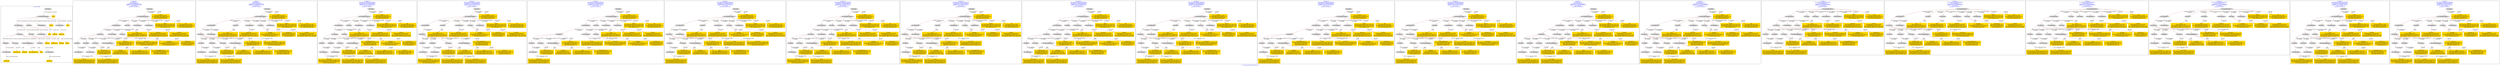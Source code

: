 digraph n0 {
fontcolor="blue"
remincross="true"
label="s17-s-houston-museum-of-fine-arts.json"
subgraph cluster_0 {
label="1-correct model"
n2[style="filled",color="white",fillcolor="lightgray",label="E12_Production1"];
n3[style="filled",color="white",fillcolor="lightgray",label="E21_Person1"];
n4[style="filled",color="white",fillcolor="lightgray",label="E55_Type1"];
n5[style="filled",color="white",fillcolor="lightgray",label="E52_Time-Span1"];
n6[style="filled",color="white",fillcolor="lightgray",label="E69_Death1"];
n7[style="filled",color="white",fillcolor="lightgray",label="E74_Group1"];
n8[style="filled",color="white",fillcolor="lightgray",label="E82_Actor_Appellation1"];
n9[style="filled",color="white",fillcolor="lightgray",label="E67_Birth1"];
n10[shape="plaintext",style="filled",fillcolor="gold",label="artist_uri"];
n11[style="filled",color="white",fillcolor="lightgray",label="E22_Man-Made_Object1"];
n12[style="filled",color="white",fillcolor="lightgray",label="E35_Title1"];
n13[style="filled",color="white",fillcolor="lightgray",label="E8_Acquisition1"];
n14[shape="plaintext",style="filled",fillcolor="gold",label="artdesc"];
n15[style="filled",color="white",fillcolor="lightgray",label="E54_Dimension1"];
n16[shape="plaintext",style="filled",fillcolor="gold",label="link"];
n17[shape="plaintext",style="filled",fillcolor="gold",label="title"];
n18[style="filled",color="white",fillcolor="lightgray",label="E38_Image1"];
n19[shape="plaintext",style="filled",fillcolor="gold",label="photo"];
n20[shape="plaintext",style="filled",fillcolor="gold",label="artyear"];
n21[style="filled",color="white",fillcolor="lightgray",label="E52_Time-Span2"];
n22[shape="plaintext",style="filled",fillcolor="gold",label="artist_birth"];
n23[style="filled",color="white",fillcolor="lightgray",label="E52_Time-Span3"];
n24[shape="plaintext",style="filled",fillcolor="gold",label="artist_death"];
n25[shape="plaintext",style="filled",fillcolor="gold",label="dimensions"];
n26[shape="plaintext",style="filled",fillcolor="gold",label="technique_uri"];
n27[shape="plaintext",style="filled",fillcolor="gold",label="technique"];
n28[shape="plaintext",style="filled",fillcolor="gold",label="nationality_URI"];
n29[shape="plaintext",style="filled",fillcolor="gold",label="nationality"];
n30[shape="plaintext",style="filled",fillcolor="gold",label="artist_appellation_uri"];
n31[shape="plaintext",style="filled",fillcolor="gold",label="artist"];
n32[shape="plaintext",style="filled",fillcolor="gold",label="credittext"];
}
subgraph cluster_1 {
label="candidate 0\nlink coherence:1.0\nnode coherence:1.0\nconfidence:0.44409849996435613\nmapping score:0.523032833321452\ncost:29.99768\n-precision:0.93-recall:0.93"
n34[style="filled",color="white",fillcolor="lightgray",label="E12_Production1"];
n35[style="filled",color="white",fillcolor="lightgray",label="E21_Person1"];
n36[style="filled",color="white",fillcolor="lightgray",label="E52_Time-Span2"];
n37[style="filled",color="white",fillcolor="lightgray",label="E55_Type1"];
n38[style="filled",color="white",fillcolor="lightgray",label="E67_Birth1"];
n39[style="filled",color="white",fillcolor="lightgray",label="E69_Death1"];
n40[style="filled",color="white",fillcolor="lightgray",label="E74_Group1"];
n41[style="filled",color="white",fillcolor="lightgray",label="E82_Actor_Appellation1"];
n42[style="filled",color="white",fillcolor="lightgray",label="E22_Man-Made_Object1"];
n43[style="filled",color="white",fillcolor="lightgray",label="E35_Title1"];
n44[style="filled",color="white",fillcolor="lightgray",label="E54_Dimension1"];
n45[style="filled",color="white",fillcolor="lightgray",label="E8_Acquisition1"];
n46[style="filled",color="white",fillcolor="lightgray",label="E38_Image1"];
n47[style="filled",color="white",fillcolor="lightgray",label="E52_Time-Span1"];
n48[style="filled",color="white",fillcolor="lightgray",label="E52_Time-Span3"];
n49[shape="plaintext",style="filled",fillcolor="gold",label="artist_birth\n[E52_Time-Span,P82a_begin_of_the_begin,0.376]\n[E52_Time-Span,P82_at_some_time_within,0.325]\n[E52_Time-Span,P82b_end_of_the_end,0.234]\n[E52_Time-Span,label,0.065]"];
n50[shape="plaintext",style="filled",fillcolor="gold",label="artist_death\n[E52_Time-Span,P82_at_some_time_within,0.325]\n[E52_Time-Span,P82b_end_of_the_end,0.322]\n[E69_Death,P82_at_some_time_within,0.182]\n[E52_Time-Span,P82a_begin_of_the_begin,0.171]"];
n51[shape="plaintext",style="filled",fillcolor="gold",label="title\n[E35_Title,label,0.366]\n[E22_Man-Made_Object,P3_has_note,0.27]\n[E73_Information_Object,P3_has_note,0.227]\n[E33_Linguistic_Object,P3_has_note,0.137]"];
n52[shape="plaintext",style="filled",fillcolor="gold",label="photo\n[E38_Image,classLink,0.609]\n[E22_Man-Made_Object,classLink,0.157]\n[E78_Collection,classLink,0.14]\n[E21_Person,classLink,0.094]"];
n53[shape="plaintext",style="filled",fillcolor="gold",label="artdesc\n[E22_Man-Made_Object,P3_has_note,0.315]\n[E73_Information_Object,P3_has_note,0.291]\n[E33_Linguistic_Object,P3_has_note,0.269]\n[E35_Title,label,0.125]"];
n54[shape="plaintext",style="filled",fillcolor="gold",label="artist_uri\n[E21_Person,classLink,0.352]\n[E82_Actor_Appellation,classLink,0.302]\n[E39_Actor,classLink,0.177]\n[E38_Image,classLink,0.169]"];
n55[shape="plaintext",style="filled",fillcolor="gold",label="nationality_URI\n[E74_Group,classLink,0.688]\n[E55_Type,classLink,0.187]\n[E57_Material,classLink,0.086]\n[E55_Type,label,0.039]"];
n56[shape="plaintext",style="filled",fillcolor="gold",label="credittext\n[E8_Acquisition,P3_has_note,0.455]\n[E30_Right,P3_has_note,0.353]\n[E22_Man-Made_Object,P3_has_note,0.099]\n[E33_Linguistic_Object,P3_has_note,0.093]"];
n57[shape="plaintext",style="filled",fillcolor="gold",label="nationality\n[E74_Group,label,0.533]\n[E74_Group,classLink,0.276]\n[E30_Right,P3_has_note,0.106]\n[E8_Acquisition,P3_has_note,0.085]"];
n58[shape="plaintext",style="filled",fillcolor="gold",label="dimensions\n[E54_Dimension,P3_has_note,0.635]\n[E34_Inscription,P3_has_note,0.142]\n[E22_Man-Made_Object,P3_has_note,0.124]\n[E73_Information_Object,P3_has_note,0.1]"];
n59[shape="plaintext",style="filled",fillcolor="gold",label="technique\n[E55_Type,label,0.331]\n[E29_Design_or_Procedure,P3_has_note,0.32]\n[E12_Production,P3_has_note,0.23]\n[E57_Material,label,0.118]"];
n60[shape="plaintext",style="filled",fillcolor="gold",label="technique_uri\n[E55_Type,classLink,0.415]\n[E57_Material,classLink,0.313]\n[E74_Group,classLink,0.231]\n[E55_Type,label,0.04]"];
n61[shape="plaintext",style="filled",fillcolor="gold",label="artist\n[E82_Actor_Appellation,label,0.56]\n[E22_Man-Made_Object,P3_has_note,0.154]\n[E8_Acquisition,P3_has_note,0.144]\n[E73_Information_Object,P3_has_note,0.141]"];
n62[shape="plaintext",style="filled",fillcolor="gold",label="artist_appellation_uri\n[E82_Actor_Appellation,classLink,0.544]\n[E21_Person,classLink,0.355]\n[E38_Image,classLink,0.055]\n[E39_Actor,classLink,0.045]"];
n63[shape="plaintext",style="filled",fillcolor="gold",label="artyear\n[E52_Time-Span,P82_at_some_time_within,0.411]\n[E52_Time-Span,P82b_end_of_the_end,0.279]\n[E52_Time-Span,P82a_begin_of_the_begin,0.226]\n[E69_Death,P82_at_some_time_within,0.083]"];
n64[shape="plaintext",style="filled",fillcolor="gold",label="link\n[E38_Image,classLink,0.488]\n[E22_Man-Made_Object,classLink,0.241]\n[E78_Collection,classLink,0.162]\n[E21_Person,classLink,0.109]"];
}
subgraph cluster_2 {
label="candidate 1\nlink coherence:1.0\nnode coherence:1.0\nconfidence:0.44409849996435613\nmapping score:0.523032833321452\ncost:29.99773\n-precision:0.9-recall:0.9"
n66[style="filled",color="white",fillcolor="lightgray",label="E12_Production1"];
n67[style="filled",color="white",fillcolor="lightgray",label="E21_Person1"];
n68[style="filled",color="white",fillcolor="lightgray",label="E52_Time-Span2"];
n69[style="filled",color="white",fillcolor="lightgray",label="E67_Birth1"];
n70[style="filled",color="white",fillcolor="lightgray",label="E69_Death1"];
n71[style="filled",color="white",fillcolor="lightgray",label="E74_Group1"];
n72[style="filled",color="white",fillcolor="lightgray",label="E82_Actor_Appellation1"];
n73[style="filled",color="white",fillcolor="lightgray",label="E22_Man-Made_Object1"];
n74[style="filled",color="white",fillcolor="lightgray",label="E35_Title1"];
n75[style="filled",color="white",fillcolor="lightgray",label="E54_Dimension1"];
n76[style="filled",color="white",fillcolor="lightgray",label="E55_Type2"];
n77[style="filled",color="white",fillcolor="lightgray",label="E8_Acquisition1"];
n78[style="filled",color="white",fillcolor="lightgray",label="E38_Image1"];
n79[style="filled",color="white",fillcolor="lightgray",label="E52_Time-Span1"];
n80[style="filled",color="white",fillcolor="lightgray",label="E52_Time-Span3"];
n81[shape="plaintext",style="filled",fillcolor="gold",label="artist_birth\n[E52_Time-Span,P82a_begin_of_the_begin,0.376]\n[E52_Time-Span,P82_at_some_time_within,0.325]\n[E52_Time-Span,P82b_end_of_the_end,0.234]\n[E52_Time-Span,label,0.065]"];
n82[shape="plaintext",style="filled",fillcolor="gold",label="artist_death\n[E52_Time-Span,P82_at_some_time_within,0.325]\n[E52_Time-Span,P82b_end_of_the_end,0.322]\n[E69_Death,P82_at_some_time_within,0.182]\n[E52_Time-Span,P82a_begin_of_the_begin,0.171]"];
n83[shape="plaintext",style="filled",fillcolor="gold",label="title\n[E35_Title,label,0.366]\n[E22_Man-Made_Object,P3_has_note,0.27]\n[E73_Information_Object,P3_has_note,0.227]\n[E33_Linguistic_Object,P3_has_note,0.137]"];
n84[shape="plaintext",style="filled",fillcolor="gold",label="photo\n[E38_Image,classLink,0.609]\n[E22_Man-Made_Object,classLink,0.157]\n[E78_Collection,classLink,0.14]\n[E21_Person,classLink,0.094]"];
n85[shape="plaintext",style="filled",fillcolor="gold",label="artdesc\n[E22_Man-Made_Object,P3_has_note,0.315]\n[E73_Information_Object,P3_has_note,0.291]\n[E33_Linguistic_Object,P3_has_note,0.269]\n[E35_Title,label,0.125]"];
n86[shape="plaintext",style="filled",fillcolor="gold",label="technique\n[E55_Type,label,0.331]\n[E29_Design_or_Procedure,P3_has_note,0.32]\n[E12_Production,P3_has_note,0.23]\n[E57_Material,label,0.118]"];
n87[shape="plaintext",style="filled",fillcolor="gold",label="technique_uri\n[E55_Type,classLink,0.415]\n[E57_Material,classLink,0.313]\n[E74_Group,classLink,0.231]\n[E55_Type,label,0.04]"];
n88[shape="plaintext",style="filled",fillcolor="gold",label="artist_uri\n[E21_Person,classLink,0.352]\n[E82_Actor_Appellation,classLink,0.302]\n[E39_Actor,classLink,0.177]\n[E38_Image,classLink,0.169]"];
n89[shape="plaintext",style="filled",fillcolor="gold",label="nationality_URI\n[E74_Group,classLink,0.688]\n[E55_Type,classLink,0.187]\n[E57_Material,classLink,0.086]\n[E55_Type,label,0.039]"];
n90[shape="plaintext",style="filled",fillcolor="gold",label="credittext\n[E8_Acquisition,P3_has_note,0.455]\n[E30_Right,P3_has_note,0.353]\n[E22_Man-Made_Object,P3_has_note,0.099]\n[E33_Linguistic_Object,P3_has_note,0.093]"];
n91[shape="plaintext",style="filled",fillcolor="gold",label="nationality\n[E74_Group,label,0.533]\n[E74_Group,classLink,0.276]\n[E30_Right,P3_has_note,0.106]\n[E8_Acquisition,P3_has_note,0.085]"];
n92[shape="plaintext",style="filled",fillcolor="gold",label="dimensions\n[E54_Dimension,P3_has_note,0.635]\n[E34_Inscription,P3_has_note,0.142]\n[E22_Man-Made_Object,P3_has_note,0.124]\n[E73_Information_Object,P3_has_note,0.1]"];
n93[shape="plaintext",style="filled",fillcolor="gold",label="artist\n[E82_Actor_Appellation,label,0.56]\n[E22_Man-Made_Object,P3_has_note,0.154]\n[E8_Acquisition,P3_has_note,0.144]\n[E73_Information_Object,P3_has_note,0.141]"];
n94[shape="plaintext",style="filled",fillcolor="gold",label="artist_appellation_uri\n[E82_Actor_Appellation,classLink,0.544]\n[E21_Person,classLink,0.355]\n[E38_Image,classLink,0.055]\n[E39_Actor,classLink,0.045]"];
n95[shape="plaintext",style="filled",fillcolor="gold",label="artyear\n[E52_Time-Span,P82_at_some_time_within,0.411]\n[E52_Time-Span,P82b_end_of_the_end,0.279]\n[E52_Time-Span,P82a_begin_of_the_begin,0.226]\n[E69_Death,P82_at_some_time_within,0.083]"];
n96[shape="plaintext",style="filled",fillcolor="gold",label="link\n[E38_Image,classLink,0.488]\n[E22_Man-Made_Object,classLink,0.241]\n[E78_Collection,classLink,0.162]\n[E21_Person,classLink,0.109]"];
}
subgraph cluster_3 {
label="candidate 10\nlink coherence:0.9655172413793104\nnode coherence:0.9629629629629629\nconfidence:0.43231664249398316\nmapping score:0.5171765351523153\ncost:127.99784\n-precision:0.79-recall:0.77"
n98[style="filled",color="white",fillcolor="lightgray",label="E12_Production1"];
n99[style="filled",color="white",fillcolor="lightgray",label="E21_Person1"];
n100[style="filled",color="white",fillcolor="lightgray",label="E55_Type1"];
n101[style="filled",color="white",fillcolor="lightgray",label="E67_Birth1"];
n102[style="filled",color="white",fillcolor="lightgray",label="E69_Death1"];
n103[style="filled",color="white",fillcolor="lightgray",label="E74_Group1"];
n104[style="filled",color="white",fillcolor="lightgray",label="E82_Actor_Appellation1"];
n105[style="filled",color="white",fillcolor="lightgray",label="E22_Man-Made_Object1"];
n106[style="filled",color="white",fillcolor="lightgray",label="E35_Title1"];
n107[style="filled",color="white",fillcolor="lightgray",label="E54_Dimension1"];
n108[style="filled",color="white",fillcolor="lightgray",label="E8_Acquisition1"];
n109[style="filled",color="white",fillcolor="lightgray",label="E38_Image1"];
n110[style="filled",color="white",fillcolor="lightgray",label="E52_Time-Span1"];
n111[style="filled",color="white",fillcolor="lightgray",label="E52_Time-Span3"];
n112[shape="plaintext",style="filled",fillcolor="gold",label="artist_death\n[E52_Time-Span,P82_at_some_time_within,0.325]\n[E52_Time-Span,P82b_end_of_the_end,0.322]\n[E69_Death,P82_at_some_time_within,0.182]\n[E52_Time-Span,P82a_begin_of_the_begin,0.171]"];
n113[shape="plaintext",style="filled",fillcolor="gold",label="title\n[E35_Title,label,0.366]\n[E22_Man-Made_Object,P3_has_note,0.27]\n[E73_Information_Object,P3_has_note,0.227]\n[E33_Linguistic_Object,P3_has_note,0.137]"];
n114[shape="plaintext",style="filled",fillcolor="gold",label="photo\n[E38_Image,classLink,0.609]\n[E22_Man-Made_Object,classLink,0.157]\n[E78_Collection,classLink,0.14]\n[E21_Person,classLink,0.094]"];
n115[shape="plaintext",style="filled",fillcolor="gold",label="artdesc\n[E22_Man-Made_Object,P3_has_note,0.315]\n[E73_Information_Object,P3_has_note,0.291]\n[E33_Linguistic_Object,P3_has_note,0.269]\n[E35_Title,label,0.125]"];
n116[shape="plaintext",style="filled",fillcolor="gold",label="artist_appellation_uri\n[E82_Actor_Appellation,classLink,0.544]\n[E21_Person,classLink,0.355]\n[E38_Image,classLink,0.055]\n[E39_Actor,classLink,0.045]"];
n117[shape="plaintext",style="filled",fillcolor="gold",label="nationality_URI\n[E74_Group,classLink,0.688]\n[E55_Type,classLink,0.187]\n[E57_Material,classLink,0.086]\n[E55_Type,label,0.039]"];
n118[shape="plaintext",style="filled",fillcolor="gold",label="artist_birth\n[E52_Time-Span,P82a_begin_of_the_begin,0.376]\n[E52_Time-Span,P82_at_some_time_within,0.325]\n[E52_Time-Span,P82b_end_of_the_end,0.234]\n[E52_Time-Span,label,0.065]"];
n119[shape="plaintext",style="filled",fillcolor="gold",label="credittext\n[E8_Acquisition,P3_has_note,0.455]\n[E30_Right,P3_has_note,0.353]\n[E22_Man-Made_Object,P3_has_note,0.099]\n[E33_Linguistic_Object,P3_has_note,0.093]"];
n120[shape="plaintext",style="filled",fillcolor="gold",label="nationality\n[E74_Group,label,0.533]\n[E74_Group,classLink,0.276]\n[E30_Right,P3_has_note,0.106]\n[E8_Acquisition,P3_has_note,0.085]"];
n121[shape="plaintext",style="filled",fillcolor="gold",label="dimensions\n[E54_Dimension,P3_has_note,0.635]\n[E34_Inscription,P3_has_note,0.142]\n[E22_Man-Made_Object,P3_has_note,0.124]\n[E73_Information_Object,P3_has_note,0.1]"];
n122[shape="plaintext",style="filled",fillcolor="gold",label="technique\n[E55_Type,label,0.331]\n[E29_Design_or_Procedure,P3_has_note,0.32]\n[E12_Production,P3_has_note,0.23]\n[E57_Material,label,0.118]"];
n123[shape="plaintext",style="filled",fillcolor="gold",label="technique_uri\n[E55_Type,classLink,0.415]\n[E57_Material,classLink,0.313]\n[E74_Group,classLink,0.231]\n[E55_Type,label,0.04]"];
n124[shape="plaintext",style="filled",fillcolor="gold",label="artist\n[E82_Actor_Appellation,label,0.56]\n[E22_Man-Made_Object,P3_has_note,0.154]\n[E8_Acquisition,P3_has_note,0.144]\n[E73_Information_Object,P3_has_note,0.141]"];
n125[shape="plaintext",style="filled",fillcolor="gold",label="artist_uri\n[E21_Person,classLink,0.352]\n[E82_Actor_Appellation,classLink,0.302]\n[E39_Actor,classLink,0.177]\n[E38_Image,classLink,0.169]"];
n126[shape="plaintext",style="filled",fillcolor="gold",label="artyear\n[E52_Time-Span,P82_at_some_time_within,0.411]\n[E52_Time-Span,P82b_end_of_the_end,0.279]\n[E52_Time-Span,P82a_begin_of_the_begin,0.226]\n[E69_Death,P82_at_some_time_within,0.083]"];
n127[shape="plaintext",style="filled",fillcolor="gold",label="link\n[E38_Image,classLink,0.488]\n[E22_Man-Made_Object,classLink,0.241]\n[E78_Collection,classLink,0.162]\n[E21_Person,classLink,0.109]"];
}
subgraph cluster_4 {
label="candidate 11\nlink coherence:0.9655172413793104\nnode coherence:0.9629629629629629\nconfidence:0.43231664249398316\nmapping score:0.5171765351523153\ncost:127.99789\n-precision:0.76-recall:0.73"
n129[style="filled",color="white",fillcolor="lightgray",label="E12_Production1"];
n130[style="filled",color="white",fillcolor="lightgray",label="E21_Person1"];
n131[style="filled",color="white",fillcolor="lightgray",label="E67_Birth1"];
n132[style="filled",color="white",fillcolor="lightgray",label="E69_Death1"];
n133[style="filled",color="white",fillcolor="lightgray",label="E74_Group1"];
n134[style="filled",color="white",fillcolor="lightgray",label="E82_Actor_Appellation1"];
n135[style="filled",color="white",fillcolor="lightgray",label="E22_Man-Made_Object1"];
n136[style="filled",color="white",fillcolor="lightgray",label="E35_Title1"];
n137[style="filled",color="white",fillcolor="lightgray",label="E54_Dimension1"];
n138[style="filled",color="white",fillcolor="lightgray",label="E55_Type2"];
n139[style="filled",color="white",fillcolor="lightgray",label="E8_Acquisition1"];
n140[style="filled",color="white",fillcolor="lightgray",label="E38_Image1"];
n141[style="filled",color="white",fillcolor="lightgray",label="E52_Time-Span1"];
n142[style="filled",color="white",fillcolor="lightgray",label="E52_Time-Span3"];
n143[shape="plaintext",style="filled",fillcolor="gold",label="artist_death\n[E52_Time-Span,P82_at_some_time_within,0.325]\n[E52_Time-Span,P82b_end_of_the_end,0.322]\n[E69_Death,P82_at_some_time_within,0.182]\n[E52_Time-Span,P82a_begin_of_the_begin,0.171]"];
n144[shape="plaintext",style="filled",fillcolor="gold",label="title\n[E35_Title,label,0.366]\n[E22_Man-Made_Object,P3_has_note,0.27]\n[E73_Information_Object,P3_has_note,0.227]\n[E33_Linguistic_Object,P3_has_note,0.137]"];
n145[shape="plaintext",style="filled",fillcolor="gold",label="photo\n[E38_Image,classLink,0.609]\n[E22_Man-Made_Object,classLink,0.157]\n[E78_Collection,classLink,0.14]\n[E21_Person,classLink,0.094]"];
n146[shape="plaintext",style="filled",fillcolor="gold",label="artdesc\n[E22_Man-Made_Object,P3_has_note,0.315]\n[E73_Information_Object,P3_has_note,0.291]\n[E33_Linguistic_Object,P3_has_note,0.269]\n[E35_Title,label,0.125]"];
n147[shape="plaintext",style="filled",fillcolor="gold",label="technique\n[E55_Type,label,0.331]\n[E29_Design_or_Procedure,P3_has_note,0.32]\n[E12_Production,P3_has_note,0.23]\n[E57_Material,label,0.118]"];
n148[shape="plaintext",style="filled",fillcolor="gold",label="technique_uri\n[E55_Type,classLink,0.415]\n[E57_Material,classLink,0.313]\n[E74_Group,classLink,0.231]\n[E55_Type,label,0.04]"];
n149[shape="plaintext",style="filled",fillcolor="gold",label="artist_appellation_uri\n[E82_Actor_Appellation,classLink,0.544]\n[E21_Person,classLink,0.355]\n[E38_Image,classLink,0.055]\n[E39_Actor,classLink,0.045]"];
n150[shape="plaintext",style="filled",fillcolor="gold",label="nationality_URI\n[E74_Group,classLink,0.688]\n[E55_Type,classLink,0.187]\n[E57_Material,classLink,0.086]\n[E55_Type,label,0.039]"];
n151[shape="plaintext",style="filled",fillcolor="gold",label="artist_birth\n[E52_Time-Span,P82a_begin_of_the_begin,0.376]\n[E52_Time-Span,P82_at_some_time_within,0.325]\n[E52_Time-Span,P82b_end_of_the_end,0.234]\n[E52_Time-Span,label,0.065]"];
n152[shape="plaintext",style="filled",fillcolor="gold",label="credittext\n[E8_Acquisition,P3_has_note,0.455]\n[E30_Right,P3_has_note,0.353]\n[E22_Man-Made_Object,P3_has_note,0.099]\n[E33_Linguistic_Object,P3_has_note,0.093]"];
n153[shape="plaintext",style="filled",fillcolor="gold",label="nationality\n[E74_Group,label,0.533]\n[E74_Group,classLink,0.276]\n[E30_Right,P3_has_note,0.106]\n[E8_Acquisition,P3_has_note,0.085]"];
n154[shape="plaintext",style="filled",fillcolor="gold",label="dimensions\n[E54_Dimension,P3_has_note,0.635]\n[E34_Inscription,P3_has_note,0.142]\n[E22_Man-Made_Object,P3_has_note,0.124]\n[E73_Information_Object,P3_has_note,0.1]"];
n155[shape="plaintext",style="filled",fillcolor="gold",label="artist\n[E82_Actor_Appellation,label,0.56]\n[E22_Man-Made_Object,P3_has_note,0.154]\n[E8_Acquisition,P3_has_note,0.144]\n[E73_Information_Object,P3_has_note,0.141]"];
n156[shape="plaintext",style="filled",fillcolor="gold",label="artist_uri\n[E21_Person,classLink,0.352]\n[E82_Actor_Appellation,classLink,0.302]\n[E39_Actor,classLink,0.177]\n[E38_Image,classLink,0.169]"];
n157[shape="plaintext",style="filled",fillcolor="gold",label="artyear\n[E52_Time-Span,P82_at_some_time_within,0.411]\n[E52_Time-Span,P82b_end_of_the_end,0.279]\n[E52_Time-Span,P82a_begin_of_the_begin,0.226]\n[E69_Death,P82_at_some_time_within,0.083]"];
n158[shape="plaintext",style="filled",fillcolor="gold",label="link\n[E38_Image,classLink,0.488]\n[E22_Man-Made_Object,classLink,0.241]\n[E78_Collection,classLink,0.162]\n[E21_Person,classLink,0.109]"];
}
subgraph cluster_5 {
label="candidate 12\nlink coherence:0.9642857142857143\nnode coherence:0.9629629629629629\nconfidence:0.4472830315016778\nmapping score:0.5221653314882135\ncost:27.99795\n-precision:0.93-recall:0.87"
n160[style="filled",color="white",fillcolor="lightgray",label="E12_Production1"];
n161[style="filled",color="white",fillcolor="lightgray",label="E21_Person1"];
n162[style="filled",color="white",fillcolor="lightgray",label="E52_Time-Span2"];
n163[style="filled",color="white",fillcolor="lightgray",label="E55_Type1"];
n164[style="filled",color="white",fillcolor="lightgray",label="E67_Birth1"];
n165[style="filled",color="white",fillcolor="lightgray",label="E74_Group1"];
n166[style="filled",color="white",fillcolor="lightgray",label="E82_Actor_Appellation1"];
n167[style="filled",color="white",fillcolor="lightgray",label="E22_Man-Made_Object1"];
n168[style="filled",color="white",fillcolor="lightgray",label="E35_Title1"];
n169[style="filled",color="white",fillcolor="lightgray",label="E54_Dimension1"];
n170[style="filled",color="white",fillcolor="lightgray",label="E8_Acquisition1"];
n171[style="filled",color="white",fillcolor="lightgray",label="E38_Image1"];
n172[style="filled",color="white",fillcolor="lightgray",label="E52_Time-Span1"];
n173[shape="plaintext",style="filled",fillcolor="gold",label="artyear\n[E52_Time-Span,P82_at_some_time_within,0.411]\n[E52_Time-Span,P82b_end_of_the_end,0.279]\n[E52_Time-Span,P82a_begin_of_the_begin,0.226]\n[E69_Death,P82_at_some_time_within,0.083]"];
n174[shape="plaintext",style="filled",fillcolor="gold",label="title\n[E35_Title,label,0.366]\n[E22_Man-Made_Object,P3_has_note,0.27]\n[E73_Information_Object,P3_has_note,0.227]\n[E33_Linguistic_Object,P3_has_note,0.137]"];
n175[shape="plaintext",style="filled",fillcolor="gold",label="photo\n[E38_Image,classLink,0.609]\n[E22_Man-Made_Object,classLink,0.157]\n[E78_Collection,classLink,0.14]\n[E21_Person,classLink,0.094]"];
n176[shape="plaintext",style="filled",fillcolor="gold",label="artdesc\n[E22_Man-Made_Object,P3_has_note,0.315]\n[E73_Information_Object,P3_has_note,0.291]\n[E33_Linguistic_Object,P3_has_note,0.269]\n[E35_Title,label,0.125]"];
n177[shape="plaintext",style="filled",fillcolor="gold",label="artist_uri\n[E21_Person,classLink,0.352]\n[E82_Actor_Appellation,classLink,0.302]\n[E39_Actor,classLink,0.177]\n[E38_Image,classLink,0.169]"];
n178[shape="plaintext",style="filled",fillcolor="gold",label="nationality_URI\n[E74_Group,classLink,0.688]\n[E55_Type,classLink,0.187]\n[E57_Material,classLink,0.086]\n[E55_Type,label,0.039]"];
n179[shape="plaintext",style="filled",fillcolor="gold",label="credittext\n[E8_Acquisition,P3_has_note,0.455]\n[E30_Right,P3_has_note,0.353]\n[E22_Man-Made_Object,P3_has_note,0.099]\n[E33_Linguistic_Object,P3_has_note,0.093]"];
n180[shape="plaintext",style="filled",fillcolor="gold",label="nationality\n[E74_Group,label,0.533]\n[E74_Group,classLink,0.276]\n[E30_Right,P3_has_note,0.106]\n[E8_Acquisition,P3_has_note,0.085]"];
n181[shape="plaintext",style="filled",fillcolor="gold",label="dimensions\n[E54_Dimension,P3_has_note,0.635]\n[E34_Inscription,P3_has_note,0.142]\n[E22_Man-Made_Object,P3_has_note,0.124]\n[E73_Information_Object,P3_has_note,0.1]"];
n182[shape="plaintext",style="filled",fillcolor="gold",label="technique\n[E55_Type,label,0.331]\n[E29_Design_or_Procedure,P3_has_note,0.32]\n[E12_Production,P3_has_note,0.23]\n[E57_Material,label,0.118]"];
n183[shape="plaintext",style="filled",fillcolor="gold",label="technique_uri\n[E55_Type,classLink,0.415]\n[E57_Material,classLink,0.313]\n[E74_Group,classLink,0.231]\n[E55_Type,label,0.04]"];
n184[shape="plaintext",style="filled",fillcolor="gold",label="artist\n[E82_Actor_Appellation,label,0.56]\n[E22_Man-Made_Object,P3_has_note,0.154]\n[E8_Acquisition,P3_has_note,0.144]\n[E73_Information_Object,P3_has_note,0.141]"];
n185[shape="plaintext",style="filled",fillcolor="gold",label="artist_appellation_uri\n[E82_Actor_Appellation,classLink,0.544]\n[E21_Person,classLink,0.355]\n[E38_Image,classLink,0.055]\n[E39_Actor,classLink,0.045]"];
n186[shape="plaintext",style="filled",fillcolor="gold",label="artist_death\n[E52_Time-Span,P82_at_some_time_within,0.325]\n[E52_Time-Span,P82b_end_of_the_end,0.322]\n[E69_Death,P82_at_some_time_within,0.182]\n[E52_Time-Span,P82a_begin_of_the_begin,0.171]"];
n187[shape="plaintext",style="filled",fillcolor="gold",label="link\n[E38_Image,classLink,0.488]\n[E22_Man-Made_Object,classLink,0.241]\n[E78_Collection,classLink,0.162]\n[E21_Person,classLink,0.109]"];
n188[shape="plaintext",style="filled",fillcolor="gold",label="artist_birth\n[E52_Time-Span,P82a_begin_of_the_begin,0.376]\n[E52_Time-Span,P82_at_some_time_within,0.325]\n[E52_Time-Span,P82b_end_of_the_end,0.234]\n[E52_Time-Span,label,0.065]"];
}
subgraph cluster_6 {
label="candidate 13\nlink coherence:0.9642857142857143\nnode coherence:0.9629629629629629\nconfidence:0.4472830315016778\nmapping score:0.5221653314882135\ncost:27.998\n-precision:0.89-recall:0.83"
n190[style="filled",color="white",fillcolor="lightgray",label="E12_Production1"];
n191[style="filled",color="white",fillcolor="lightgray",label="E21_Person1"];
n192[style="filled",color="white",fillcolor="lightgray",label="E52_Time-Span2"];
n193[style="filled",color="white",fillcolor="lightgray",label="E67_Birth1"];
n194[style="filled",color="white",fillcolor="lightgray",label="E74_Group1"];
n195[style="filled",color="white",fillcolor="lightgray",label="E82_Actor_Appellation1"];
n196[style="filled",color="white",fillcolor="lightgray",label="E22_Man-Made_Object1"];
n197[style="filled",color="white",fillcolor="lightgray",label="E35_Title1"];
n198[style="filled",color="white",fillcolor="lightgray",label="E54_Dimension1"];
n199[style="filled",color="white",fillcolor="lightgray",label="E55_Type2"];
n200[style="filled",color="white",fillcolor="lightgray",label="E8_Acquisition1"];
n201[style="filled",color="white",fillcolor="lightgray",label="E38_Image1"];
n202[style="filled",color="white",fillcolor="lightgray",label="E52_Time-Span1"];
n203[shape="plaintext",style="filled",fillcolor="gold",label="artyear\n[E52_Time-Span,P82_at_some_time_within,0.411]\n[E52_Time-Span,P82b_end_of_the_end,0.279]\n[E52_Time-Span,P82a_begin_of_the_begin,0.226]\n[E69_Death,P82_at_some_time_within,0.083]"];
n204[shape="plaintext",style="filled",fillcolor="gold",label="title\n[E35_Title,label,0.366]\n[E22_Man-Made_Object,P3_has_note,0.27]\n[E73_Information_Object,P3_has_note,0.227]\n[E33_Linguistic_Object,P3_has_note,0.137]"];
n205[shape="plaintext",style="filled",fillcolor="gold",label="photo\n[E38_Image,classLink,0.609]\n[E22_Man-Made_Object,classLink,0.157]\n[E78_Collection,classLink,0.14]\n[E21_Person,classLink,0.094]"];
n206[shape="plaintext",style="filled",fillcolor="gold",label="artdesc\n[E22_Man-Made_Object,P3_has_note,0.315]\n[E73_Information_Object,P3_has_note,0.291]\n[E33_Linguistic_Object,P3_has_note,0.269]\n[E35_Title,label,0.125]"];
n207[shape="plaintext",style="filled",fillcolor="gold",label="technique\n[E55_Type,label,0.331]\n[E29_Design_or_Procedure,P3_has_note,0.32]\n[E12_Production,P3_has_note,0.23]\n[E57_Material,label,0.118]"];
n208[shape="plaintext",style="filled",fillcolor="gold",label="technique_uri\n[E55_Type,classLink,0.415]\n[E57_Material,classLink,0.313]\n[E74_Group,classLink,0.231]\n[E55_Type,label,0.04]"];
n209[shape="plaintext",style="filled",fillcolor="gold",label="artist_uri\n[E21_Person,classLink,0.352]\n[E82_Actor_Appellation,classLink,0.302]\n[E39_Actor,classLink,0.177]\n[E38_Image,classLink,0.169]"];
n210[shape="plaintext",style="filled",fillcolor="gold",label="nationality_URI\n[E74_Group,classLink,0.688]\n[E55_Type,classLink,0.187]\n[E57_Material,classLink,0.086]\n[E55_Type,label,0.039]"];
n211[shape="plaintext",style="filled",fillcolor="gold",label="credittext\n[E8_Acquisition,P3_has_note,0.455]\n[E30_Right,P3_has_note,0.353]\n[E22_Man-Made_Object,P3_has_note,0.099]\n[E33_Linguistic_Object,P3_has_note,0.093]"];
n212[shape="plaintext",style="filled",fillcolor="gold",label="nationality\n[E74_Group,label,0.533]\n[E74_Group,classLink,0.276]\n[E30_Right,P3_has_note,0.106]\n[E8_Acquisition,P3_has_note,0.085]"];
n213[shape="plaintext",style="filled",fillcolor="gold",label="dimensions\n[E54_Dimension,P3_has_note,0.635]\n[E34_Inscription,P3_has_note,0.142]\n[E22_Man-Made_Object,P3_has_note,0.124]\n[E73_Information_Object,P3_has_note,0.1]"];
n214[shape="plaintext",style="filled",fillcolor="gold",label="artist\n[E82_Actor_Appellation,label,0.56]\n[E22_Man-Made_Object,P3_has_note,0.154]\n[E8_Acquisition,P3_has_note,0.144]\n[E73_Information_Object,P3_has_note,0.141]"];
n215[shape="plaintext",style="filled",fillcolor="gold",label="artist_appellation_uri\n[E82_Actor_Appellation,classLink,0.544]\n[E21_Person,classLink,0.355]\n[E38_Image,classLink,0.055]\n[E39_Actor,classLink,0.045]"];
n216[shape="plaintext",style="filled",fillcolor="gold",label="artist_death\n[E52_Time-Span,P82_at_some_time_within,0.325]\n[E52_Time-Span,P82b_end_of_the_end,0.322]\n[E69_Death,P82_at_some_time_within,0.182]\n[E52_Time-Span,P82a_begin_of_the_begin,0.171]"];
n217[shape="plaintext",style="filled",fillcolor="gold",label="link\n[E38_Image,classLink,0.488]\n[E22_Man-Made_Object,classLink,0.241]\n[E78_Collection,classLink,0.162]\n[E21_Person,classLink,0.109]"];
n218[shape="plaintext",style="filled",fillcolor="gold",label="artist_birth\n[E52_Time-Span,P82a_begin_of_the_begin,0.376]\n[E52_Time-Span,P82_at_some_time_within,0.325]\n[E52_Time-Span,P82b_end_of_the_end,0.234]\n[E52_Time-Span,label,0.065]"];
}
subgraph cluster_7 {
label="candidate 14\nlink coherence:0.9642857142857143\nnode coherence:0.9629629629629629\nconfidence:0.4472830315016778\nmapping score:0.5221653314882135\ncost:126.99795\n-precision:0.89-recall:0.83"
n220[style="filled",color="white",fillcolor="lightgray",label="E12_Production1"];
n221[style="filled",color="white",fillcolor="lightgray",label="E21_Person1"];
n222[style="filled",color="white",fillcolor="lightgray",label="E52_Time-Span2"];
n223[style="filled",color="white",fillcolor="lightgray",label="E55_Type1"];
n224[style="filled",color="white",fillcolor="lightgray",label="E67_Birth1"];
n225[style="filled",color="white",fillcolor="lightgray",label="E74_Group1"];
n226[style="filled",color="white",fillcolor="lightgray",label="E82_Actor_Appellation1"];
n227[style="filled",color="white",fillcolor="lightgray",label="E22_Man-Made_Object1"];
n228[style="filled",color="white",fillcolor="lightgray",label="E35_Title1"];
n229[style="filled",color="white",fillcolor="lightgray",label="E54_Dimension1"];
n230[style="filled",color="white",fillcolor="lightgray",label="E8_Acquisition1"];
n231[style="filled",color="white",fillcolor="lightgray",label="E38_Image1"];
n232[style="filled",color="white",fillcolor="lightgray",label="E52_Time-Span1"];
n233[shape="plaintext",style="filled",fillcolor="gold",label="artist_death\n[E52_Time-Span,P82_at_some_time_within,0.325]\n[E52_Time-Span,P82b_end_of_the_end,0.322]\n[E69_Death,P82_at_some_time_within,0.182]\n[E52_Time-Span,P82a_begin_of_the_begin,0.171]"];
n234[shape="plaintext",style="filled",fillcolor="gold",label="title\n[E35_Title,label,0.366]\n[E22_Man-Made_Object,P3_has_note,0.27]\n[E73_Information_Object,P3_has_note,0.227]\n[E33_Linguistic_Object,P3_has_note,0.137]"];
n235[shape="plaintext",style="filled",fillcolor="gold",label="photo\n[E38_Image,classLink,0.609]\n[E22_Man-Made_Object,classLink,0.157]\n[E78_Collection,classLink,0.14]\n[E21_Person,classLink,0.094]"];
n236[shape="plaintext",style="filled",fillcolor="gold",label="artdesc\n[E22_Man-Made_Object,P3_has_note,0.315]\n[E73_Information_Object,P3_has_note,0.291]\n[E33_Linguistic_Object,P3_has_note,0.269]\n[E35_Title,label,0.125]"];
n237[shape="plaintext",style="filled",fillcolor="gold",label="artist_uri\n[E21_Person,classLink,0.352]\n[E82_Actor_Appellation,classLink,0.302]\n[E39_Actor,classLink,0.177]\n[E38_Image,classLink,0.169]"];
n238[shape="plaintext",style="filled",fillcolor="gold",label="nationality_URI\n[E74_Group,classLink,0.688]\n[E55_Type,classLink,0.187]\n[E57_Material,classLink,0.086]\n[E55_Type,label,0.039]"];
n239[shape="plaintext",style="filled",fillcolor="gold",label="artist_birth\n[E52_Time-Span,P82a_begin_of_the_begin,0.376]\n[E52_Time-Span,P82_at_some_time_within,0.325]\n[E52_Time-Span,P82b_end_of_the_end,0.234]\n[E52_Time-Span,label,0.065]"];
n240[shape="plaintext",style="filled",fillcolor="gold",label="credittext\n[E8_Acquisition,P3_has_note,0.455]\n[E30_Right,P3_has_note,0.353]\n[E22_Man-Made_Object,P3_has_note,0.099]\n[E33_Linguistic_Object,P3_has_note,0.093]"];
n241[shape="plaintext",style="filled",fillcolor="gold",label="nationality\n[E74_Group,label,0.533]\n[E74_Group,classLink,0.276]\n[E30_Right,P3_has_note,0.106]\n[E8_Acquisition,P3_has_note,0.085]"];
n242[shape="plaintext",style="filled",fillcolor="gold",label="dimensions\n[E54_Dimension,P3_has_note,0.635]\n[E34_Inscription,P3_has_note,0.142]\n[E22_Man-Made_Object,P3_has_note,0.124]\n[E73_Information_Object,P3_has_note,0.1]"];
n243[shape="plaintext",style="filled",fillcolor="gold",label="technique\n[E55_Type,label,0.331]\n[E29_Design_or_Procedure,P3_has_note,0.32]\n[E12_Production,P3_has_note,0.23]\n[E57_Material,label,0.118]"];
n244[shape="plaintext",style="filled",fillcolor="gold",label="technique_uri\n[E55_Type,classLink,0.415]\n[E57_Material,classLink,0.313]\n[E74_Group,classLink,0.231]\n[E55_Type,label,0.04]"];
n245[shape="plaintext",style="filled",fillcolor="gold",label="artist\n[E82_Actor_Appellation,label,0.56]\n[E22_Man-Made_Object,P3_has_note,0.154]\n[E8_Acquisition,P3_has_note,0.144]\n[E73_Information_Object,P3_has_note,0.141]"];
n246[shape="plaintext",style="filled",fillcolor="gold",label="artist_appellation_uri\n[E82_Actor_Appellation,classLink,0.544]\n[E21_Person,classLink,0.355]\n[E38_Image,classLink,0.055]\n[E39_Actor,classLink,0.045]"];
n247[shape="plaintext",style="filled",fillcolor="gold",label="artyear\n[E52_Time-Span,P82_at_some_time_within,0.411]\n[E52_Time-Span,P82b_end_of_the_end,0.279]\n[E52_Time-Span,P82a_begin_of_the_begin,0.226]\n[E69_Death,P82_at_some_time_within,0.083]"];
n248[shape="plaintext",style="filled",fillcolor="gold",label="link\n[E38_Image,classLink,0.488]\n[E22_Man-Made_Object,classLink,0.241]\n[E78_Collection,classLink,0.162]\n[E21_Person,classLink,0.109]"];
}
subgraph cluster_8 {
label="candidate 15\nlink coherence:0.9642857142857143\nnode coherence:0.9629629629629629\nconfidence:0.4472830315016778\nmapping score:0.5221653314882135\ncost:126.998\n-precision:0.86-recall:0.8"
n250[style="filled",color="white",fillcolor="lightgray",label="E12_Production1"];
n251[style="filled",color="white",fillcolor="lightgray",label="E21_Person1"];
n252[style="filled",color="white",fillcolor="lightgray",label="E52_Time-Span2"];
n253[style="filled",color="white",fillcolor="lightgray",label="E67_Birth1"];
n254[style="filled",color="white",fillcolor="lightgray",label="E74_Group1"];
n255[style="filled",color="white",fillcolor="lightgray",label="E82_Actor_Appellation1"];
n256[style="filled",color="white",fillcolor="lightgray",label="E22_Man-Made_Object1"];
n257[style="filled",color="white",fillcolor="lightgray",label="E35_Title1"];
n258[style="filled",color="white",fillcolor="lightgray",label="E54_Dimension1"];
n259[style="filled",color="white",fillcolor="lightgray",label="E55_Type2"];
n260[style="filled",color="white",fillcolor="lightgray",label="E8_Acquisition1"];
n261[style="filled",color="white",fillcolor="lightgray",label="E38_Image1"];
n262[style="filled",color="white",fillcolor="lightgray",label="E52_Time-Span1"];
n263[shape="plaintext",style="filled",fillcolor="gold",label="artist_death\n[E52_Time-Span,P82_at_some_time_within,0.325]\n[E52_Time-Span,P82b_end_of_the_end,0.322]\n[E69_Death,P82_at_some_time_within,0.182]\n[E52_Time-Span,P82a_begin_of_the_begin,0.171]"];
n264[shape="plaintext",style="filled",fillcolor="gold",label="title\n[E35_Title,label,0.366]\n[E22_Man-Made_Object,P3_has_note,0.27]\n[E73_Information_Object,P3_has_note,0.227]\n[E33_Linguistic_Object,P3_has_note,0.137]"];
n265[shape="plaintext",style="filled",fillcolor="gold",label="photo\n[E38_Image,classLink,0.609]\n[E22_Man-Made_Object,classLink,0.157]\n[E78_Collection,classLink,0.14]\n[E21_Person,classLink,0.094]"];
n266[shape="plaintext",style="filled",fillcolor="gold",label="artdesc\n[E22_Man-Made_Object,P3_has_note,0.315]\n[E73_Information_Object,P3_has_note,0.291]\n[E33_Linguistic_Object,P3_has_note,0.269]\n[E35_Title,label,0.125]"];
n267[shape="plaintext",style="filled",fillcolor="gold",label="technique\n[E55_Type,label,0.331]\n[E29_Design_or_Procedure,P3_has_note,0.32]\n[E12_Production,P3_has_note,0.23]\n[E57_Material,label,0.118]"];
n268[shape="plaintext",style="filled",fillcolor="gold",label="technique_uri\n[E55_Type,classLink,0.415]\n[E57_Material,classLink,0.313]\n[E74_Group,classLink,0.231]\n[E55_Type,label,0.04]"];
n269[shape="plaintext",style="filled",fillcolor="gold",label="artist_uri\n[E21_Person,classLink,0.352]\n[E82_Actor_Appellation,classLink,0.302]\n[E39_Actor,classLink,0.177]\n[E38_Image,classLink,0.169]"];
n270[shape="plaintext",style="filled",fillcolor="gold",label="nationality_URI\n[E74_Group,classLink,0.688]\n[E55_Type,classLink,0.187]\n[E57_Material,classLink,0.086]\n[E55_Type,label,0.039]"];
n271[shape="plaintext",style="filled",fillcolor="gold",label="artist_birth\n[E52_Time-Span,P82a_begin_of_the_begin,0.376]\n[E52_Time-Span,P82_at_some_time_within,0.325]\n[E52_Time-Span,P82b_end_of_the_end,0.234]\n[E52_Time-Span,label,0.065]"];
n272[shape="plaintext",style="filled",fillcolor="gold",label="credittext\n[E8_Acquisition,P3_has_note,0.455]\n[E30_Right,P3_has_note,0.353]\n[E22_Man-Made_Object,P3_has_note,0.099]\n[E33_Linguistic_Object,P3_has_note,0.093]"];
n273[shape="plaintext",style="filled",fillcolor="gold",label="nationality\n[E74_Group,label,0.533]\n[E74_Group,classLink,0.276]\n[E30_Right,P3_has_note,0.106]\n[E8_Acquisition,P3_has_note,0.085]"];
n274[shape="plaintext",style="filled",fillcolor="gold",label="dimensions\n[E54_Dimension,P3_has_note,0.635]\n[E34_Inscription,P3_has_note,0.142]\n[E22_Man-Made_Object,P3_has_note,0.124]\n[E73_Information_Object,P3_has_note,0.1]"];
n275[shape="plaintext",style="filled",fillcolor="gold",label="artist\n[E82_Actor_Appellation,label,0.56]\n[E22_Man-Made_Object,P3_has_note,0.154]\n[E8_Acquisition,P3_has_note,0.144]\n[E73_Information_Object,P3_has_note,0.141]"];
n276[shape="plaintext",style="filled",fillcolor="gold",label="artist_appellation_uri\n[E82_Actor_Appellation,classLink,0.544]\n[E21_Person,classLink,0.355]\n[E38_Image,classLink,0.055]\n[E39_Actor,classLink,0.045]"];
n277[shape="plaintext",style="filled",fillcolor="gold",label="artyear\n[E52_Time-Span,P82_at_some_time_within,0.411]\n[E52_Time-Span,P82b_end_of_the_end,0.279]\n[E52_Time-Span,P82a_begin_of_the_begin,0.226]\n[E69_Death,P82_at_some_time_within,0.083]"];
n278[shape="plaintext",style="filled",fillcolor="gold",label="link\n[E38_Image,classLink,0.488]\n[E22_Man-Made_Object,classLink,0.241]\n[E78_Collection,classLink,0.162]\n[E21_Person,classLink,0.109]"];
}
subgraph cluster_9 {
label="candidate 16\nlink coherence:0.9642857142857143\nnode coherence:0.9629629629629629\nconfidence:0.44391422509482226\nmapping score:0.5210423960192617\ncost:126.99795\n-precision:0.89-recall:0.83"
n280[style="filled",color="white",fillcolor="lightgray",label="E12_Production1"];
n281[style="filled",color="white",fillcolor="lightgray",label="E21_Person1"];
n282[style="filled",color="white",fillcolor="lightgray",label="E52_Time-Span2"];
n283[style="filled",color="white",fillcolor="lightgray",label="E55_Type1"];
n284[style="filled",color="white",fillcolor="lightgray",label="E67_Birth1"];
n285[style="filled",color="white",fillcolor="lightgray",label="E74_Group1"];
n286[style="filled",color="white",fillcolor="lightgray",label="E82_Actor_Appellation1"];
n287[style="filled",color="white",fillcolor="lightgray",label="E22_Man-Made_Object1"];
n288[style="filled",color="white",fillcolor="lightgray",label="E35_Title1"];
n289[style="filled",color="white",fillcolor="lightgray",label="E54_Dimension1"];
n290[style="filled",color="white",fillcolor="lightgray",label="E8_Acquisition1"];
n291[style="filled",color="white",fillcolor="lightgray",label="E38_Image1"];
n292[style="filled",color="white",fillcolor="lightgray",label="E52_Time-Span1"];
n293[shape="plaintext",style="filled",fillcolor="gold",label="artist_birth\n[E52_Time-Span,P82a_begin_of_the_begin,0.376]\n[E52_Time-Span,P82_at_some_time_within,0.325]\n[E52_Time-Span,P82b_end_of_the_end,0.234]\n[E52_Time-Span,label,0.065]"];
n294[shape="plaintext",style="filled",fillcolor="gold",label="title\n[E35_Title,label,0.366]\n[E22_Man-Made_Object,P3_has_note,0.27]\n[E73_Information_Object,P3_has_note,0.227]\n[E33_Linguistic_Object,P3_has_note,0.137]"];
n295[shape="plaintext",style="filled",fillcolor="gold",label="photo\n[E38_Image,classLink,0.609]\n[E22_Man-Made_Object,classLink,0.157]\n[E78_Collection,classLink,0.14]\n[E21_Person,classLink,0.094]"];
n296[shape="plaintext",style="filled",fillcolor="gold",label="artdesc\n[E22_Man-Made_Object,P3_has_note,0.315]\n[E73_Information_Object,P3_has_note,0.291]\n[E33_Linguistic_Object,P3_has_note,0.269]\n[E35_Title,label,0.125]"];
n297[shape="plaintext",style="filled",fillcolor="gold",label="artist_uri\n[E21_Person,classLink,0.352]\n[E82_Actor_Appellation,classLink,0.302]\n[E39_Actor,classLink,0.177]\n[E38_Image,classLink,0.169]"];
n298[shape="plaintext",style="filled",fillcolor="gold",label="nationality_URI\n[E74_Group,classLink,0.688]\n[E55_Type,classLink,0.187]\n[E57_Material,classLink,0.086]\n[E55_Type,label,0.039]"];
n299[shape="plaintext",style="filled",fillcolor="gold",label="credittext\n[E8_Acquisition,P3_has_note,0.455]\n[E30_Right,P3_has_note,0.353]\n[E22_Man-Made_Object,P3_has_note,0.099]\n[E33_Linguistic_Object,P3_has_note,0.093]"];
n300[shape="plaintext",style="filled",fillcolor="gold",label="nationality\n[E74_Group,label,0.533]\n[E74_Group,classLink,0.276]\n[E30_Right,P3_has_note,0.106]\n[E8_Acquisition,P3_has_note,0.085]"];
n301[shape="plaintext",style="filled",fillcolor="gold",label="dimensions\n[E54_Dimension,P3_has_note,0.635]\n[E34_Inscription,P3_has_note,0.142]\n[E22_Man-Made_Object,P3_has_note,0.124]\n[E73_Information_Object,P3_has_note,0.1]"];
n302[shape="plaintext",style="filled",fillcolor="gold",label="artist_death\n[E52_Time-Span,P82_at_some_time_within,0.325]\n[E52_Time-Span,P82b_end_of_the_end,0.322]\n[E69_Death,P82_at_some_time_within,0.182]\n[E52_Time-Span,P82a_begin_of_the_begin,0.171]"];
n303[shape="plaintext",style="filled",fillcolor="gold",label="technique\n[E55_Type,label,0.331]\n[E29_Design_or_Procedure,P3_has_note,0.32]\n[E12_Production,P3_has_note,0.23]\n[E57_Material,label,0.118]"];
n304[shape="plaintext",style="filled",fillcolor="gold",label="technique_uri\n[E55_Type,classLink,0.415]\n[E57_Material,classLink,0.313]\n[E74_Group,classLink,0.231]\n[E55_Type,label,0.04]"];
n305[shape="plaintext",style="filled",fillcolor="gold",label="artist\n[E82_Actor_Appellation,label,0.56]\n[E22_Man-Made_Object,P3_has_note,0.154]\n[E8_Acquisition,P3_has_note,0.144]\n[E73_Information_Object,P3_has_note,0.141]"];
n306[shape="plaintext",style="filled",fillcolor="gold",label="artist_appellation_uri\n[E82_Actor_Appellation,classLink,0.544]\n[E21_Person,classLink,0.355]\n[E38_Image,classLink,0.055]\n[E39_Actor,classLink,0.045]"];
n307[shape="plaintext",style="filled",fillcolor="gold",label="artyear\n[E52_Time-Span,P82_at_some_time_within,0.411]\n[E52_Time-Span,P82b_end_of_the_end,0.279]\n[E52_Time-Span,P82a_begin_of_the_begin,0.226]\n[E69_Death,P82_at_some_time_within,0.083]"];
n308[shape="plaintext",style="filled",fillcolor="gold",label="link\n[E38_Image,classLink,0.488]\n[E22_Man-Made_Object,classLink,0.241]\n[E78_Collection,classLink,0.162]\n[E21_Person,classLink,0.109]"];
}
subgraph cluster_10 {
label="candidate 17\nlink coherence:0.9642857142857143\nnode coherence:0.9629629629629629\nconfidence:0.44391422509482226\nmapping score:0.5210423960192617\ncost:126.998\n-precision:0.86-recall:0.8"
n310[style="filled",color="white",fillcolor="lightgray",label="E12_Production1"];
n311[style="filled",color="white",fillcolor="lightgray",label="E21_Person1"];
n312[style="filled",color="white",fillcolor="lightgray",label="E52_Time-Span2"];
n313[style="filled",color="white",fillcolor="lightgray",label="E67_Birth1"];
n314[style="filled",color="white",fillcolor="lightgray",label="E74_Group1"];
n315[style="filled",color="white",fillcolor="lightgray",label="E82_Actor_Appellation1"];
n316[style="filled",color="white",fillcolor="lightgray",label="E22_Man-Made_Object1"];
n317[style="filled",color="white",fillcolor="lightgray",label="E35_Title1"];
n318[style="filled",color="white",fillcolor="lightgray",label="E54_Dimension1"];
n319[style="filled",color="white",fillcolor="lightgray",label="E55_Type2"];
n320[style="filled",color="white",fillcolor="lightgray",label="E8_Acquisition1"];
n321[style="filled",color="white",fillcolor="lightgray",label="E38_Image1"];
n322[style="filled",color="white",fillcolor="lightgray",label="E52_Time-Span1"];
n323[shape="plaintext",style="filled",fillcolor="gold",label="artist_birth\n[E52_Time-Span,P82a_begin_of_the_begin,0.376]\n[E52_Time-Span,P82_at_some_time_within,0.325]\n[E52_Time-Span,P82b_end_of_the_end,0.234]\n[E52_Time-Span,label,0.065]"];
n324[shape="plaintext",style="filled",fillcolor="gold",label="title\n[E35_Title,label,0.366]\n[E22_Man-Made_Object,P3_has_note,0.27]\n[E73_Information_Object,P3_has_note,0.227]\n[E33_Linguistic_Object,P3_has_note,0.137]"];
n325[shape="plaintext",style="filled",fillcolor="gold",label="photo\n[E38_Image,classLink,0.609]\n[E22_Man-Made_Object,classLink,0.157]\n[E78_Collection,classLink,0.14]\n[E21_Person,classLink,0.094]"];
n326[shape="plaintext",style="filled",fillcolor="gold",label="artdesc\n[E22_Man-Made_Object,P3_has_note,0.315]\n[E73_Information_Object,P3_has_note,0.291]\n[E33_Linguistic_Object,P3_has_note,0.269]\n[E35_Title,label,0.125]"];
n327[shape="plaintext",style="filled",fillcolor="gold",label="technique\n[E55_Type,label,0.331]\n[E29_Design_or_Procedure,P3_has_note,0.32]\n[E12_Production,P3_has_note,0.23]\n[E57_Material,label,0.118]"];
n328[shape="plaintext",style="filled",fillcolor="gold",label="technique_uri\n[E55_Type,classLink,0.415]\n[E57_Material,classLink,0.313]\n[E74_Group,classLink,0.231]\n[E55_Type,label,0.04]"];
n329[shape="plaintext",style="filled",fillcolor="gold",label="artist_uri\n[E21_Person,classLink,0.352]\n[E82_Actor_Appellation,classLink,0.302]\n[E39_Actor,classLink,0.177]\n[E38_Image,classLink,0.169]"];
n330[shape="plaintext",style="filled",fillcolor="gold",label="nationality_URI\n[E74_Group,classLink,0.688]\n[E55_Type,classLink,0.187]\n[E57_Material,classLink,0.086]\n[E55_Type,label,0.039]"];
n331[shape="plaintext",style="filled",fillcolor="gold",label="credittext\n[E8_Acquisition,P3_has_note,0.455]\n[E30_Right,P3_has_note,0.353]\n[E22_Man-Made_Object,P3_has_note,0.099]\n[E33_Linguistic_Object,P3_has_note,0.093]"];
n332[shape="plaintext",style="filled",fillcolor="gold",label="nationality\n[E74_Group,label,0.533]\n[E74_Group,classLink,0.276]\n[E30_Right,P3_has_note,0.106]\n[E8_Acquisition,P3_has_note,0.085]"];
n333[shape="plaintext",style="filled",fillcolor="gold",label="dimensions\n[E54_Dimension,P3_has_note,0.635]\n[E34_Inscription,P3_has_note,0.142]\n[E22_Man-Made_Object,P3_has_note,0.124]\n[E73_Information_Object,P3_has_note,0.1]"];
n334[shape="plaintext",style="filled",fillcolor="gold",label="artist_death\n[E52_Time-Span,P82_at_some_time_within,0.325]\n[E52_Time-Span,P82b_end_of_the_end,0.322]\n[E69_Death,P82_at_some_time_within,0.182]\n[E52_Time-Span,P82a_begin_of_the_begin,0.171]"];
n335[shape="plaintext",style="filled",fillcolor="gold",label="artist\n[E82_Actor_Appellation,label,0.56]\n[E22_Man-Made_Object,P3_has_note,0.154]\n[E8_Acquisition,P3_has_note,0.144]\n[E73_Information_Object,P3_has_note,0.141]"];
n336[shape="plaintext",style="filled",fillcolor="gold",label="artist_appellation_uri\n[E82_Actor_Appellation,classLink,0.544]\n[E21_Person,classLink,0.355]\n[E38_Image,classLink,0.055]\n[E39_Actor,classLink,0.045]"];
n337[shape="plaintext",style="filled",fillcolor="gold",label="artyear\n[E52_Time-Span,P82_at_some_time_within,0.411]\n[E52_Time-Span,P82b_end_of_the_end,0.279]\n[E52_Time-Span,P82a_begin_of_the_begin,0.226]\n[E69_Death,P82_at_some_time_within,0.083]"];
n338[shape="plaintext",style="filled",fillcolor="gold",label="link\n[E38_Image,classLink,0.488]\n[E22_Man-Made_Object,classLink,0.241]\n[E78_Collection,classLink,0.162]\n[E21_Person,classLink,0.109]"];
}
subgraph cluster_11 {
label="candidate 18\nlink coherence:0.9642857142857143\nnode coherence:0.9629629629629629\nconfidence:0.43231664249398316\nmapping score:0.5171765351523153\ncost:27.99795\n-precision:0.86-recall:0.8"
n340[style="filled",color="white",fillcolor="lightgray",label="E12_Production1"];
n341[style="filled",color="white",fillcolor="lightgray",label="E21_Person1"];
n342[style="filled",color="white",fillcolor="lightgray",label="E52_Time-Span2"];
n343[style="filled",color="white",fillcolor="lightgray",label="E55_Type1"];
n344[style="filled",color="white",fillcolor="lightgray",label="E67_Birth1"];
n345[style="filled",color="white",fillcolor="lightgray",label="E74_Group1"];
n346[style="filled",color="white",fillcolor="lightgray",label="E82_Actor_Appellation1"];
n347[style="filled",color="white",fillcolor="lightgray",label="E22_Man-Made_Object1"];
n348[style="filled",color="white",fillcolor="lightgray",label="E35_Title1"];
n349[style="filled",color="white",fillcolor="lightgray",label="E54_Dimension1"];
n350[style="filled",color="white",fillcolor="lightgray",label="E8_Acquisition1"];
n351[style="filled",color="white",fillcolor="lightgray",label="E38_Image1"];
n352[style="filled",color="white",fillcolor="lightgray",label="E52_Time-Span1"];
n353[shape="plaintext",style="filled",fillcolor="gold",label="artyear\n[E52_Time-Span,P82_at_some_time_within,0.411]\n[E52_Time-Span,P82b_end_of_the_end,0.279]\n[E52_Time-Span,P82a_begin_of_the_begin,0.226]\n[E69_Death,P82_at_some_time_within,0.083]"];
n354[shape="plaintext",style="filled",fillcolor="gold",label="title\n[E35_Title,label,0.366]\n[E22_Man-Made_Object,P3_has_note,0.27]\n[E73_Information_Object,P3_has_note,0.227]\n[E33_Linguistic_Object,P3_has_note,0.137]"];
n355[shape="plaintext",style="filled",fillcolor="gold",label="photo\n[E38_Image,classLink,0.609]\n[E22_Man-Made_Object,classLink,0.157]\n[E78_Collection,classLink,0.14]\n[E21_Person,classLink,0.094]"];
n356[shape="plaintext",style="filled",fillcolor="gold",label="artdesc\n[E22_Man-Made_Object,P3_has_note,0.315]\n[E73_Information_Object,P3_has_note,0.291]\n[E33_Linguistic_Object,P3_has_note,0.269]\n[E35_Title,label,0.125]"];
n357[shape="plaintext",style="filled",fillcolor="gold",label="artist_appellation_uri\n[E82_Actor_Appellation,classLink,0.544]\n[E21_Person,classLink,0.355]\n[E38_Image,classLink,0.055]\n[E39_Actor,classLink,0.045]"];
n358[shape="plaintext",style="filled",fillcolor="gold",label="nationality_URI\n[E74_Group,classLink,0.688]\n[E55_Type,classLink,0.187]\n[E57_Material,classLink,0.086]\n[E55_Type,label,0.039]"];
n359[shape="plaintext",style="filled",fillcolor="gold",label="credittext\n[E8_Acquisition,P3_has_note,0.455]\n[E30_Right,P3_has_note,0.353]\n[E22_Man-Made_Object,P3_has_note,0.099]\n[E33_Linguistic_Object,P3_has_note,0.093]"];
n360[shape="plaintext",style="filled",fillcolor="gold",label="nationality\n[E74_Group,label,0.533]\n[E74_Group,classLink,0.276]\n[E30_Right,P3_has_note,0.106]\n[E8_Acquisition,P3_has_note,0.085]"];
n361[shape="plaintext",style="filled",fillcolor="gold",label="dimensions\n[E54_Dimension,P3_has_note,0.635]\n[E34_Inscription,P3_has_note,0.142]\n[E22_Man-Made_Object,P3_has_note,0.124]\n[E73_Information_Object,P3_has_note,0.1]"];
n362[shape="plaintext",style="filled",fillcolor="gold",label="technique\n[E55_Type,label,0.331]\n[E29_Design_or_Procedure,P3_has_note,0.32]\n[E12_Production,P3_has_note,0.23]\n[E57_Material,label,0.118]"];
n363[shape="plaintext",style="filled",fillcolor="gold",label="technique_uri\n[E55_Type,classLink,0.415]\n[E57_Material,classLink,0.313]\n[E74_Group,classLink,0.231]\n[E55_Type,label,0.04]"];
n364[shape="plaintext",style="filled",fillcolor="gold",label="artist\n[E82_Actor_Appellation,label,0.56]\n[E22_Man-Made_Object,P3_has_note,0.154]\n[E8_Acquisition,P3_has_note,0.144]\n[E73_Information_Object,P3_has_note,0.141]"];
n365[shape="plaintext",style="filled",fillcolor="gold",label="artist_uri\n[E21_Person,classLink,0.352]\n[E82_Actor_Appellation,classLink,0.302]\n[E39_Actor,classLink,0.177]\n[E38_Image,classLink,0.169]"];
n366[shape="plaintext",style="filled",fillcolor="gold",label="artist_death\n[E52_Time-Span,P82_at_some_time_within,0.325]\n[E52_Time-Span,P82b_end_of_the_end,0.322]\n[E69_Death,P82_at_some_time_within,0.182]\n[E52_Time-Span,P82a_begin_of_the_begin,0.171]"];
n367[shape="plaintext",style="filled",fillcolor="gold",label="link\n[E38_Image,classLink,0.488]\n[E22_Man-Made_Object,classLink,0.241]\n[E78_Collection,classLink,0.162]\n[E21_Person,classLink,0.109]"];
n368[shape="plaintext",style="filled",fillcolor="gold",label="artist_birth\n[E52_Time-Span,P82a_begin_of_the_begin,0.376]\n[E52_Time-Span,P82_at_some_time_within,0.325]\n[E52_Time-Span,P82b_end_of_the_end,0.234]\n[E52_Time-Span,label,0.065]"];
}
subgraph cluster_12 {
label="candidate 19\nlink coherence:0.9642857142857143\nnode coherence:0.9629629629629629\nconfidence:0.43231664249398316\nmapping score:0.5171765351523153\ncost:27.998\n-precision:0.82-recall:0.77"
n370[style="filled",color="white",fillcolor="lightgray",label="E12_Production1"];
n371[style="filled",color="white",fillcolor="lightgray",label="E21_Person1"];
n372[style="filled",color="white",fillcolor="lightgray",label="E52_Time-Span2"];
n373[style="filled",color="white",fillcolor="lightgray",label="E67_Birth1"];
n374[style="filled",color="white",fillcolor="lightgray",label="E74_Group1"];
n375[style="filled",color="white",fillcolor="lightgray",label="E82_Actor_Appellation1"];
n376[style="filled",color="white",fillcolor="lightgray",label="E22_Man-Made_Object1"];
n377[style="filled",color="white",fillcolor="lightgray",label="E35_Title1"];
n378[style="filled",color="white",fillcolor="lightgray",label="E54_Dimension1"];
n379[style="filled",color="white",fillcolor="lightgray",label="E55_Type2"];
n380[style="filled",color="white",fillcolor="lightgray",label="E8_Acquisition1"];
n381[style="filled",color="white",fillcolor="lightgray",label="E38_Image1"];
n382[style="filled",color="white",fillcolor="lightgray",label="E52_Time-Span1"];
n383[shape="plaintext",style="filled",fillcolor="gold",label="artyear\n[E52_Time-Span,P82_at_some_time_within,0.411]\n[E52_Time-Span,P82b_end_of_the_end,0.279]\n[E52_Time-Span,P82a_begin_of_the_begin,0.226]\n[E69_Death,P82_at_some_time_within,0.083]"];
n384[shape="plaintext",style="filled",fillcolor="gold",label="title\n[E35_Title,label,0.366]\n[E22_Man-Made_Object,P3_has_note,0.27]\n[E73_Information_Object,P3_has_note,0.227]\n[E33_Linguistic_Object,P3_has_note,0.137]"];
n385[shape="plaintext",style="filled",fillcolor="gold",label="photo\n[E38_Image,classLink,0.609]\n[E22_Man-Made_Object,classLink,0.157]\n[E78_Collection,classLink,0.14]\n[E21_Person,classLink,0.094]"];
n386[shape="plaintext",style="filled",fillcolor="gold",label="artdesc\n[E22_Man-Made_Object,P3_has_note,0.315]\n[E73_Information_Object,P3_has_note,0.291]\n[E33_Linguistic_Object,P3_has_note,0.269]\n[E35_Title,label,0.125]"];
n387[shape="plaintext",style="filled",fillcolor="gold",label="technique\n[E55_Type,label,0.331]\n[E29_Design_or_Procedure,P3_has_note,0.32]\n[E12_Production,P3_has_note,0.23]\n[E57_Material,label,0.118]"];
n388[shape="plaintext",style="filled",fillcolor="gold",label="technique_uri\n[E55_Type,classLink,0.415]\n[E57_Material,classLink,0.313]\n[E74_Group,classLink,0.231]\n[E55_Type,label,0.04]"];
n389[shape="plaintext",style="filled",fillcolor="gold",label="artist_appellation_uri\n[E82_Actor_Appellation,classLink,0.544]\n[E21_Person,classLink,0.355]\n[E38_Image,classLink,0.055]\n[E39_Actor,classLink,0.045]"];
n390[shape="plaintext",style="filled",fillcolor="gold",label="nationality_URI\n[E74_Group,classLink,0.688]\n[E55_Type,classLink,0.187]\n[E57_Material,classLink,0.086]\n[E55_Type,label,0.039]"];
n391[shape="plaintext",style="filled",fillcolor="gold",label="credittext\n[E8_Acquisition,P3_has_note,0.455]\n[E30_Right,P3_has_note,0.353]\n[E22_Man-Made_Object,P3_has_note,0.099]\n[E33_Linguistic_Object,P3_has_note,0.093]"];
n392[shape="plaintext",style="filled",fillcolor="gold",label="nationality\n[E74_Group,label,0.533]\n[E74_Group,classLink,0.276]\n[E30_Right,P3_has_note,0.106]\n[E8_Acquisition,P3_has_note,0.085]"];
n393[shape="plaintext",style="filled",fillcolor="gold",label="dimensions\n[E54_Dimension,P3_has_note,0.635]\n[E34_Inscription,P3_has_note,0.142]\n[E22_Man-Made_Object,P3_has_note,0.124]\n[E73_Information_Object,P3_has_note,0.1]"];
n394[shape="plaintext",style="filled",fillcolor="gold",label="artist\n[E82_Actor_Appellation,label,0.56]\n[E22_Man-Made_Object,P3_has_note,0.154]\n[E8_Acquisition,P3_has_note,0.144]\n[E73_Information_Object,P3_has_note,0.141]"];
n395[shape="plaintext",style="filled",fillcolor="gold",label="artist_uri\n[E21_Person,classLink,0.352]\n[E82_Actor_Appellation,classLink,0.302]\n[E39_Actor,classLink,0.177]\n[E38_Image,classLink,0.169]"];
n396[shape="plaintext",style="filled",fillcolor="gold",label="artist_death\n[E52_Time-Span,P82_at_some_time_within,0.325]\n[E52_Time-Span,P82b_end_of_the_end,0.322]\n[E69_Death,P82_at_some_time_within,0.182]\n[E52_Time-Span,P82a_begin_of_the_begin,0.171]"];
n397[shape="plaintext",style="filled",fillcolor="gold",label="link\n[E38_Image,classLink,0.488]\n[E22_Man-Made_Object,classLink,0.241]\n[E78_Collection,classLink,0.162]\n[E21_Person,classLink,0.109]"];
n398[shape="plaintext",style="filled",fillcolor="gold",label="artist_birth\n[E52_Time-Span,P82a_begin_of_the_begin,0.376]\n[E52_Time-Span,P82_at_some_time_within,0.325]\n[E52_Time-Span,P82b_end_of_the_end,0.234]\n[E52_Time-Span,label,0.065]"];
}
subgraph cluster_13 {
label="candidate 2\nlink coherence:1.0\nnode coherence:1.0\nconfidence:0.4291321109566614\nmapping score:0.5180440369855538\ncost:29.99768\n-precision:0.87-recall:0.87"
n400[style="filled",color="white",fillcolor="lightgray",label="E12_Production1"];
n401[style="filled",color="white",fillcolor="lightgray",label="E21_Person1"];
n402[style="filled",color="white",fillcolor="lightgray",label="E52_Time-Span2"];
n403[style="filled",color="white",fillcolor="lightgray",label="E55_Type1"];
n404[style="filled",color="white",fillcolor="lightgray",label="E67_Birth1"];
n405[style="filled",color="white",fillcolor="lightgray",label="E69_Death1"];
n406[style="filled",color="white",fillcolor="lightgray",label="E74_Group1"];
n407[style="filled",color="white",fillcolor="lightgray",label="E82_Actor_Appellation1"];
n408[style="filled",color="white",fillcolor="lightgray",label="E22_Man-Made_Object1"];
n409[style="filled",color="white",fillcolor="lightgray",label="E35_Title1"];
n410[style="filled",color="white",fillcolor="lightgray",label="E54_Dimension1"];
n411[style="filled",color="white",fillcolor="lightgray",label="E8_Acquisition1"];
n412[style="filled",color="white",fillcolor="lightgray",label="E38_Image1"];
n413[style="filled",color="white",fillcolor="lightgray",label="E52_Time-Span1"];
n414[style="filled",color="white",fillcolor="lightgray",label="E52_Time-Span3"];
n415[shape="plaintext",style="filled",fillcolor="gold",label="artist_birth\n[E52_Time-Span,P82a_begin_of_the_begin,0.376]\n[E52_Time-Span,P82_at_some_time_within,0.325]\n[E52_Time-Span,P82b_end_of_the_end,0.234]\n[E52_Time-Span,label,0.065]"];
n416[shape="plaintext",style="filled",fillcolor="gold",label="artist_death\n[E52_Time-Span,P82_at_some_time_within,0.325]\n[E52_Time-Span,P82b_end_of_the_end,0.322]\n[E69_Death,P82_at_some_time_within,0.182]\n[E52_Time-Span,P82a_begin_of_the_begin,0.171]"];
n417[shape="plaintext",style="filled",fillcolor="gold",label="title\n[E35_Title,label,0.366]\n[E22_Man-Made_Object,P3_has_note,0.27]\n[E73_Information_Object,P3_has_note,0.227]\n[E33_Linguistic_Object,P3_has_note,0.137]"];
n418[shape="plaintext",style="filled",fillcolor="gold",label="photo\n[E38_Image,classLink,0.609]\n[E22_Man-Made_Object,classLink,0.157]\n[E78_Collection,classLink,0.14]\n[E21_Person,classLink,0.094]"];
n419[shape="plaintext",style="filled",fillcolor="gold",label="artdesc\n[E22_Man-Made_Object,P3_has_note,0.315]\n[E73_Information_Object,P3_has_note,0.291]\n[E33_Linguistic_Object,P3_has_note,0.269]\n[E35_Title,label,0.125]"];
n420[shape="plaintext",style="filled",fillcolor="gold",label="artist_appellation_uri\n[E82_Actor_Appellation,classLink,0.544]\n[E21_Person,classLink,0.355]\n[E38_Image,classLink,0.055]\n[E39_Actor,classLink,0.045]"];
n421[shape="plaintext",style="filled",fillcolor="gold",label="nationality_URI\n[E74_Group,classLink,0.688]\n[E55_Type,classLink,0.187]\n[E57_Material,classLink,0.086]\n[E55_Type,label,0.039]"];
n422[shape="plaintext",style="filled",fillcolor="gold",label="credittext\n[E8_Acquisition,P3_has_note,0.455]\n[E30_Right,P3_has_note,0.353]\n[E22_Man-Made_Object,P3_has_note,0.099]\n[E33_Linguistic_Object,P3_has_note,0.093]"];
n423[shape="plaintext",style="filled",fillcolor="gold",label="nationality\n[E74_Group,label,0.533]\n[E74_Group,classLink,0.276]\n[E30_Right,P3_has_note,0.106]\n[E8_Acquisition,P3_has_note,0.085]"];
n424[shape="plaintext",style="filled",fillcolor="gold",label="dimensions\n[E54_Dimension,P3_has_note,0.635]\n[E34_Inscription,P3_has_note,0.142]\n[E22_Man-Made_Object,P3_has_note,0.124]\n[E73_Information_Object,P3_has_note,0.1]"];
n425[shape="plaintext",style="filled",fillcolor="gold",label="technique\n[E55_Type,label,0.331]\n[E29_Design_or_Procedure,P3_has_note,0.32]\n[E12_Production,P3_has_note,0.23]\n[E57_Material,label,0.118]"];
n426[shape="plaintext",style="filled",fillcolor="gold",label="technique_uri\n[E55_Type,classLink,0.415]\n[E57_Material,classLink,0.313]\n[E74_Group,classLink,0.231]\n[E55_Type,label,0.04]"];
n427[shape="plaintext",style="filled",fillcolor="gold",label="artist\n[E82_Actor_Appellation,label,0.56]\n[E22_Man-Made_Object,P3_has_note,0.154]\n[E8_Acquisition,P3_has_note,0.144]\n[E73_Information_Object,P3_has_note,0.141]"];
n428[shape="plaintext",style="filled",fillcolor="gold",label="artist_uri\n[E21_Person,classLink,0.352]\n[E82_Actor_Appellation,classLink,0.302]\n[E39_Actor,classLink,0.177]\n[E38_Image,classLink,0.169]"];
n429[shape="plaintext",style="filled",fillcolor="gold",label="artyear\n[E52_Time-Span,P82_at_some_time_within,0.411]\n[E52_Time-Span,P82b_end_of_the_end,0.279]\n[E52_Time-Span,P82a_begin_of_the_begin,0.226]\n[E69_Death,P82_at_some_time_within,0.083]"];
n430[shape="plaintext",style="filled",fillcolor="gold",label="link\n[E38_Image,classLink,0.488]\n[E22_Man-Made_Object,classLink,0.241]\n[E78_Collection,classLink,0.162]\n[E21_Person,classLink,0.109]"];
}
subgraph cluster_14 {
label="candidate 3\nlink coherence:1.0\nnode coherence:1.0\nconfidence:0.4291321109566614\nmapping score:0.5180440369855538\ncost:29.99773\n-precision:0.83-recall:0.83"
n432[style="filled",color="white",fillcolor="lightgray",label="E12_Production1"];
n433[style="filled",color="white",fillcolor="lightgray",label="E21_Person1"];
n434[style="filled",color="white",fillcolor="lightgray",label="E52_Time-Span2"];
n435[style="filled",color="white",fillcolor="lightgray",label="E67_Birth1"];
n436[style="filled",color="white",fillcolor="lightgray",label="E69_Death1"];
n437[style="filled",color="white",fillcolor="lightgray",label="E74_Group1"];
n438[style="filled",color="white",fillcolor="lightgray",label="E82_Actor_Appellation1"];
n439[style="filled",color="white",fillcolor="lightgray",label="E22_Man-Made_Object1"];
n440[style="filled",color="white",fillcolor="lightgray",label="E35_Title1"];
n441[style="filled",color="white",fillcolor="lightgray",label="E54_Dimension1"];
n442[style="filled",color="white",fillcolor="lightgray",label="E55_Type2"];
n443[style="filled",color="white",fillcolor="lightgray",label="E8_Acquisition1"];
n444[style="filled",color="white",fillcolor="lightgray",label="E38_Image1"];
n445[style="filled",color="white",fillcolor="lightgray",label="E52_Time-Span1"];
n446[style="filled",color="white",fillcolor="lightgray",label="E52_Time-Span3"];
n447[shape="plaintext",style="filled",fillcolor="gold",label="artist_birth\n[E52_Time-Span,P82a_begin_of_the_begin,0.376]\n[E52_Time-Span,P82_at_some_time_within,0.325]\n[E52_Time-Span,P82b_end_of_the_end,0.234]\n[E52_Time-Span,label,0.065]"];
n448[shape="plaintext",style="filled",fillcolor="gold",label="artist_death\n[E52_Time-Span,P82_at_some_time_within,0.325]\n[E52_Time-Span,P82b_end_of_the_end,0.322]\n[E69_Death,P82_at_some_time_within,0.182]\n[E52_Time-Span,P82a_begin_of_the_begin,0.171]"];
n449[shape="plaintext",style="filled",fillcolor="gold",label="title\n[E35_Title,label,0.366]\n[E22_Man-Made_Object,P3_has_note,0.27]\n[E73_Information_Object,P3_has_note,0.227]\n[E33_Linguistic_Object,P3_has_note,0.137]"];
n450[shape="plaintext",style="filled",fillcolor="gold",label="photo\n[E38_Image,classLink,0.609]\n[E22_Man-Made_Object,classLink,0.157]\n[E78_Collection,classLink,0.14]\n[E21_Person,classLink,0.094]"];
n451[shape="plaintext",style="filled",fillcolor="gold",label="artdesc\n[E22_Man-Made_Object,P3_has_note,0.315]\n[E73_Information_Object,P3_has_note,0.291]\n[E33_Linguistic_Object,P3_has_note,0.269]\n[E35_Title,label,0.125]"];
n452[shape="plaintext",style="filled",fillcolor="gold",label="technique\n[E55_Type,label,0.331]\n[E29_Design_or_Procedure,P3_has_note,0.32]\n[E12_Production,P3_has_note,0.23]\n[E57_Material,label,0.118]"];
n453[shape="plaintext",style="filled",fillcolor="gold",label="technique_uri\n[E55_Type,classLink,0.415]\n[E57_Material,classLink,0.313]\n[E74_Group,classLink,0.231]\n[E55_Type,label,0.04]"];
n454[shape="plaintext",style="filled",fillcolor="gold",label="artist_appellation_uri\n[E82_Actor_Appellation,classLink,0.544]\n[E21_Person,classLink,0.355]\n[E38_Image,classLink,0.055]\n[E39_Actor,classLink,0.045]"];
n455[shape="plaintext",style="filled",fillcolor="gold",label="nationality_URI\n[E74_Group,classLink,0.688]\n[E55_Type,classLink,0.187]\n[E57_Material,classLink,0.086]\n[E55_Type,label,0.039]"];
n456[shape="plaintext",style="filled",fillcolor="gold",label="credittext\n[E8_Acquisition,P3_has_note,0.455]\n[E30_Right,P3_has_note,0.353]\n[E22_Man-Made_Object,P3_has_note,0.099]\n[E33_Linguistic_Object,P3_has_note,0.093]"];
n457[shape="plaintext",style="filled",fillcolor="gold",label="nationality\n[E74_Group,label,0.533]\n[E74_Group,classLink,0.276]\n[E30_Right,P3_has_note,0.106]\n[E8_Acquisition,P3_has_note,0.085]"];
n458[shape="plaintext",style="filled",fillcolor="gold",label="dimensions\n[E54_Dimension,P3_has_note,0.635]\n[E34_Inscription,P3_has_note,0.142]\n[E22_Man-Made_Object,P3_has_note,0.124]\n[E73_Information_Object,P3_has_note,0.1]"];
n459[shape="plaintext",style="filled",fillcolor="gold",label="artist\n[E82_Actor_Appellation,label,0.56]\n[E22_Man-Made_Object,P3_has_note,0.154]\n[E8_Acquisition,P3_has_note,0.144]\n[E73_Information_Object,P3_has_note,0.141]"];
n460[shape="plaintext",style="filled",fillcolor="gold",label="artist_uri\n[E21_Person,classLink,0.352]\n[E82_Actor_Appellation,classLink,0.302]\n[E39_Actor,classLink,0.177]\n[E38_Image,classLink,0.169]"];
n461[shape="plaintext",style="filled",fillcolor="gold",label="artyear\n[E52_Time-Span,P82_at_some_time_within,0.411]\n[E52_Time-Span,P82b_end_of_the_end,0.279]\n[E52_Time-Span,P82a_begin_of_the_begin,0.226]\n[E69_Death,P82_at_some_time_within,0.083]"];
n462[shape="plaintext",style="filled",fillcolor="gold",label="link\n[E38_Image,classLink,0.488]\n[E22_Man-Made_Object,classLink,0.241]\n[E78_Collection,classLink,0.162]\n[E21_Person,classLink,0.109]"];
}
subgraph cluster_15 {
label="candidate 4\nlink coherence:0.9666666666666667\nnode coherence:1.0\nconfidence:0.44409849996435613\nmapping score:0.523032833321452\ncost:29.99785\n-precision:0.9-recall:0.9"
n464[style="filled",color="white",fillcolor="lightgray",label="E12_Production1"];
n465[style="filled",color="white",fillcolor="lightgray",label="E21_Person1"];
n466[style="filled",color="white",fillcolor="lightgray",label="E52_Time-Span2"];
n467[style="filled",color="white",fillcolor="lightgray",label="E55_Type1"];
n468[style="filled",color="white",fillcolor="lightgray",label="E67_Birth1"];
n469[style="filled",color="white",fillcolor="lightgray",label="E69_Death1"];
n470[style="filled",color="white",fillcolor="lightgray",label="E74_Group1"];
n471[style="filled",color="white",fillcolor="lightgray",label="E82_Actor_Appellation1"];
n472[style="filled",color="white",fillcolor="lightgray",label="E22_Man-Made_Object1"];
n473[style="filled",color="white",fillcolor="lightgray",label="E35_Title1"];
n474[style="filled",color="white",fillcolor="lightgray",label="E38_Image1"];
n475[style="filled",color="white",fillcolor="lightgray",label="E54_Dimension1"];
n476[style="filled",color="white",fillcolor="lightgray",label="E8_Acquisition1"];
n477[style="filled",color="white",fillcolor="lightgray",label="E52_Time-Span1"];
n478[style="filled",color="white",fillcolor="lightgray",label="E52_Time-Span3"];
n479[shape="plaintext",style="filled",fillcolor="gold",label="artist_birth\n[E52_Time-Span,P82a_begin_of_the_begin,0.376]\n[E52_Time-Span,P82_at_some_time_within,0.325]\n[E52_Time-Span,P82b_end_of_the_end,0.234]\n[E52_Time-Span,label,0.065]"];
n480[shape="plaintext",style="filled",fillcolor="gold",label="artist_death\n[E52_Time-Span,P82_at_some_time_within,0.325]\n[E52_Time-Span,P82b_end_of_the_end,0.322]\n[E69_Death,P82_at_some_time_within,0.182]\n[E52_Time-Span,P82a_begin_of_the_begin,0.171]"];
n481[shape="plaintext",style="filled",fillcolor="gold",label="title\n[E35_Title,label,0.366]\n[E22_Man-Made_Object,P3_has_note,0.27]\n[E73_Information_Object,P3_has_note,0.227]\n[E33_Linguistic_Object,P3_has_note,0.137]"];
n482[shape="plaintext",style="filled",fillcolor="gold",label="photo\n[E38_Image,classLink,0.609]\n[E22_Man-Made_Object,classLink,0.157]\n[E78_Collection,classLink,0.14]\n[E21_Person,classLink,0.094]"];
n483[shape="plaintext",style="filled",fillcolor="gold",label="artdesc\n[E22_Man-Made_Object,P3_has_note,0.315]\n[E73_Information_Object,P3_has_note,0.291]\n[E33_Linguistic_Object,P3_has_note,0.269]\n[E35_Title,label,0.125]"];
n484[shape="plaintext",style="filled",fillcolor="gold",label="artist_uri\n[E21_Person,classLink,0.352]\n[E82_Actor_Appellation,classLink,0.302]\n[E39_Actor,classLink,0.177]\n[E38_Image,classLink,0.169]"];
n485[shape="plaintext",style="filled",fillcolor="gold",label="nationality_URI\n[E74_Group,classLink,0.688]\n[E55_Type,classLink,0.187]\n[E57_Material,classLink,0.086]\n[E55_Type,label,0.039]"];
n486[shape="plaintext",style="filled",fillcolor="gold",label="credittext\n[E8_Acquisition,P3_has_note,0.455]\n[E30_Right,P3_has_note,0.353]\n[E22_Man-Made_Object,P3_has_note,0.099]\n[E33_Linguistic_Object,P3_has_note,0.093]"];
n487[shape="plaintext",style="filled",fillcolor="gold",label="nationality\n[E74_Group,label,0.533]\n[E74_Group,classLink,0.276]\n[E30_Right,P3_has_note,0.106]\n[E8_Acquisition,P3_has_note,0.085]"];
n488[shape="plaintext",style="filled",fillcolor="gold",label="dimensions\n[E54_Dimension,P3_has_note,0.635]\n[E34_Inscription,P3_has_note,0.142]\n[E22_Man-Made_Object,P3_has_note,0.124]\n[E73_Information_Object,P3_has_note,0.1]"];
n489[shape="plaintext",style="filled",fillcolor="gold",label="technique\n[E55_Type,label,0.331]\n[E29_Design_or_Procedure,P3_has_note,0.32]\n[E12_Production,P3_has_note,0.23]\n[E57_Material,label,0.118]"];
n490[shape="plaintext",style="filled",fillcolor="gold",label="technique_uri\n[E55_Type,classLink,0.415]\n[E57_Material,classLink,0.313]\n[E74_Group,classLink,0.231]\n[E55_Type,label,0.04]"];
n491[shape="plaintext",style="filled",fillcolor="gold",label="artist\n[E82_Actor_Appellation,label,0.56]\n[E22_Man-Made_Object,P3_has_note,0.154]\n[E8_Acquisition,P3_has_note,0.144]\n[E73_Information_Object,P3_has_note,0.141]"];
n492[shape="plaintext",style="filled",fillcolor="gold",label="artist_appellation_uri\n[E82_Actor_Appellation,classLink,0.544]\n[E21_Person,classLink,0.355]\n[E38_Image,classLink,0.055]\n[E39_Actor,classLink,0.045]"];
n493[shape="plaintext",style="filled",fillcolor="gold",label="artyear\n[E52_Time-Span,P82_at_some_time_within,0.411]\n[E52_Time-Span,P82b_end_of_the_end,0.279]\n[E52_Time-Span,P82a_begin_of_the_begin,0.226]\n[E69_Death,P82_at_some_time_within,0.083]"];
n494[shape="plaintext",style="filled",fillcolor="gold",label="link\n[E38_Image,classLink,0.488]\n[E22_Man-Made_Object,classLink,0.241]\n[E78_Collection,classLink,0.162]\n[E21_Person,classLink,0.109]"];
}
subgraph cluster_16 {
label="candidate 5\nlink coherence:0.9666666666666667\nnode coherence:1.0\nconfidence:0.44409849996435613\nmapping score:0.523032833321452\ncost:29.9979\n-precision:0.87-recall:0.87"
n496[style="filled",color="white",fillcolor="lightgray",label="E12_Production1"];
n497[style="filled",color="white",fillcolor="lightgray",label="E21_Person1"];
n498[style="filled",color="white",fillcolor="lightgray",label="E52_Time-Span2"];
n499[style="filled",color="white",fillcolor="lightgray",label="E67_Birth1"];
n500[style="filled",color="white",fillcolor="lightgray",label="E69_Death1"];
n501[style="filled",color="white",fillcolor="lightgray",label="E74_Group1"];
n502[style="filled",color="white",fillcolor="lightgray",label="E82_Actor_Appellation1"];
n503[style="filled",color="white",fillcolor="lightgray",label="E22_Man-Made_Object1"];
n504[style="filled",color="white",fillcolor="lightgray",label="E35_Title1"];
n505[style="filled",color="white",fillcolor="lightgray",label="E38_Image1"];
n506[style="filled",color="white",fillcolor="lightgray",label="E54_Dimension1"];
n507[style="filled",color="white",fillcolor="lightgray",label="E55_Type2"];
n508[style="filled",color="white",fillcolor="lightgray",label="E8_Acquisition1"];
n509[style="filled",color="white",fillcolor="lightgray",label="E52_Time-Span1"];
n510[style="filled",color="white",fillcolor="lightgray",label="E52_Time-Span3"];
n511[shape="plaintext",style="filled",fillcolor="gold",label="artist_birth\n[E52_Time-Span,P82a_begin_of_the_begin,0.376]\n[E52_Time-Span,P82_at_some_time_within,0.325]\n[E52_Time-Span,P82b_end_of_the_end,0.234]\n[E52_Time-Span,label,0.065]"];
n512[shape="plaintext",style="filled",fillcolor="gold",label="artist_death\n[E52_Time-Span,P82_at_some_time_within,0.325]\n[E52_Time-Span,P82b_end_of_the_end,0.322]\n[E69_Death,P82_at_some_time_within,0.182]\n[E52_Time-Span,P82a_begin_of_the_begin,0.171]"];
n513[shape="plaintext",style="filled",fillcolor="gold",label="title\n[E35_Title,label,0.366]\n[E22_Man-Made_Object,P3_has_note,0.27]\n[E73_Information_Object,P3_has_note,0.227]\n[E33_Linguistic_Object,P3_has_note,0.137]"];
n514[shape="plaintext",style="filled",fillcolor="gold",label="photo\n[E38_Image,classLink,0.609]\n[E22_Man-Made_Object,classLink,0.157]\n[E78_Collection,classLink,0.14]\n[E21_Person,classLink,0.094]"];
n515[shape="plaintext",style="filled",fillcolor="gold",label="artdesc\n[E22_Man-Made_Object,P3_has_note,0.315]\n[E73_Information_Object,P3_has_note,0.291]\n[E33_Linguistic_Object,P3_has_note,0.269]\n[E35_Title,label,0.125]"];
n516[shape="plaintext",style="filled",fillcolor="gold",label="technique\n[E55_Type,label,0.331]\n[E29_Design_or_Procedure,P3_has_note,0.32]\n[E12_Production,P3_has_note,0.23]\n[E57_Material,label,0.118]"];
n517[shape="plaintext",style="filled",fillcolor="gold",label="technique_uri\n[E55_Type,classLink,0.415]\n[E57_Material,classLink,0.313]\n[E74_Group,classLink,0.231]\n[E55_Type,label,0.04]"];
n518[shape="plaintext",style="filled",fillcolor="gold",label="artist_uri\n[E21_Person,classLink,0.352]\n[E82_Actor_Appellation,classLink,0.302]\n[E39_Actor,classLink,0.177]\n[E38_Image,classLink,0.169]"];
n519[shape="plaintext",style="filled",fillcolor="gold",label="nationality_URI\n[E74_Group,classLink,0.688]\n[E55_Type,classLink,0.187]\n[E57_Material,classLink,0.086]\n[E55_Type,label,0.039]"];
n520[shape="plaintext",style="filled",fillcolor="gold",label="credittext\n[E8_Acquisition,P3_has_note,0.455]\n[E30_Right,P3_has_note,0.353]\n[E22_Man-Made_Object,P3_has_note,0.099]\n[E33_Linguistic_Object,P3_has_note,0.093]"];
n521[shape="plaintext",style="filled",fillcolor="gold",label="nationality\n[E74_Group,label,0.533]\n[E74_Group,classLink,0.276]\n[E30_Right,P3_has_note,0.106]\n[E8_Acquisition,P3_has_note,0.085]"];
n522[shape="plaintext",style="filled",fillcolor="gold",label="dimensions\n[E54_Dimension,P3_has_note,0.635]\n[E34_Inscription,P3_has_note,0.142]\n[E22_Man-Made_Object,P3_has_note,0.124]\n[E73_Information_Object,P3_has_note,0.1]"];
n523[shape="plaintext",style="filled",fillcolor="gold",label="artist\n[E82_Actor_Appellation,label,0.56]\n[E22_Man-Made_Object,P3_has_note,0.154]\n[E8_Acquisition,P3_has_note,0.144]\n[E73_Information_Object,P3_has_note,0.141]"];
n524[shape="plaintext",style="filled",fillcolor="gold",label="artist_appellation_uri\n[E82_Actor_Appellation,classLink,0.544]\n[E21_Person,classLink,0.355]\n[E38_Image,classLink,0.055]\n[E39_Actor,classLink,0.045]"];
n525[shape="plaintext",style="filled",fillcolor="gold",label="artyear\n[E52_Time-Span,P82_at_some_time_within,0.411]\n[E52_Time-Span,P82b_end_of_the_end,0.279]\n[E52_Time-Span,P82a_begin_of_the_begin,0.226]\n[E69_Death,P82_at_some_time_within,0.083]"];
n526[shape="plaintext",style="filled",fillcolor="gold",label="link\n[E38_Image,classLink,0.488]\n[E22_Man-Made_Object,classLink,0.241]\n[E78_Collection,classLink,0.162]\n[E21_Person,classLink,0.109]"];
}
subgraph cluster_17 {
label="candidate 6\nlink coherence:0.9666666666666667\nnode coherence:1.0\nconfidence:0.4291321109566614\nmapping score:0.5180440369855538\ncost:29.99785\n-precision:0.83-recall:0.83"
n528[style="filled",color="white",fillcolor="lightgray",label="E12_Production1"];
n529[style="filled",color="white",fillcolor="lightgray",label="E21_Person1"];
n530[style="filled",color="white",fillcolor="lightgray",label="E52_Time-Span2"];
n531[style="filled",color="white",fillcolor="lightgray",label="E55_Type1"];
n532[style="filled",color="white",fillcolor="lightgray",label="E67_Birth1"];
n533[style="filled",color="white",fillcolor="lightgray",label="E69_Death1"];
n534[style="filled",color="white",fillcolor="lightgray",label="E74_Group1"];
n535[style="filled",color="white",fillcolor="lightgray",label="E82_Actor_Appellation1"];
n536[style="filled",color="white",fillcolor="lightgray",label="E22_Man-Made_Object1"];
n537[style="filled",color="white",fillcolor="lightgray",label="E35_Title1"];
n538[style="filled",color="white",fillcolor="lightgray",label="E38_Image1"];
n539[style="filled",color="white",fillcolor="lightgray",label="E54_Dimension1"];
n540[style="filled",color="white",fillcolor="lightgray",label="E8_Acquisition1"];
n541[style="filled",color="white",fillcolor="lightgray",label="E52_Time-Span1"];
n542[style="filled",color="white",fillcolor="lightgray",label="E52_Time-Span3"];
n543[shape="plaintext",style="filled",fillcolor="gold",label="artist_birth\n[E52_Time-Span,P82a_begin_of_the_begin,0.376]\n[E52_Time-Span,P82_at_some_time_within,0.325]\n[E52_Time-Span,P82b_end_of_the_end,0.234]\n[E52_Time-Span,label,0.065]"];
n544[shape="plaintext",style="filled",fillcolor="gold",label="artist_death\n[E52_Time-Span,P82_at_some_time_within,0.325]\n[E52_Time-Span,P82b_end_of_the_end,0.322]\n[E69_Death,P82_at_some_time_within,0.182]\n[E52_Time-Span,P82a_begin_of_the_begin,0.171]"];
n545[shape="plaintext",style="filled",fillcolor="gold",label="title\n[E35_Title,label,0.366]\n[E22_Man-Made_Object,P3_has_note,0.27]\n[E73_Information_Object,P3_has_note,0.227]\n[E33_Linguistic_Object,P3_has_note,0.137]"];
n546[shape="plaintext",style="filled",fillcolor="gold",label="photo\n[E38_Image,classLink,0.609]\n[E22_Man-Made_Object,classLink,0.157]\n[E78_Collection,classLink,0.14]\n[E21_Person,classLink,0.094]"];
n547[shape="plaintext",style="filled",fillcolor="gold",label="artdesc\n[E22_Man-Made_Object,P3_has_note,0.315]\n[E73_Information_Object,P3_has_note,0.291]\n[E33_Linguistic_Object,P3_has_note,0.269]\n[E35_Title,label,0.125]"];
n548[shape="plaintext",style="filled",fillcolor="gold",label="artist_appellation_uri\n[E82_Actor_Appellation,classLink,0.544]\n[E21_Person,classLink,0.355]\n[E38_Image,classLink,0.055]\n[E39_Actor,classLink,0.045]"];
n549[shape="plaintext",style="filled",fillcolor="gold",label="nationality_URI\n[E74_Group,classLink,0.688]\n[E55_Type,classLink,0.187]\n[E57_Material,classLink,0.086]\n[E55_Type,label,0.039]"];
n550[shape="plaintext",style="filled",fillcolor="gold",label="credittext\n[E8_Acquisition,P3_has_note,0.455]\n[E30_Right,P3_has_note,0.353]\n[E22_Man-Made_Object,P3_has_note,0.099]\n[E33_Linguistic_Object,P3_has_note,0.093]"];
n551[shape="plaintext",style="filled",fillcolor="gold",label="nationality\n[E74_Group,label,0.533]\n[E74_Group,classLink,0.276]\n[E30_Right,P3_has_note,0.106]\n[E8_Acquisition,P3_has_note,0.085]"];
n552[shape="plaintext",style="filled",fillcolor="gold",label="dimensions\n[E54_Dimension,P3_has_note,0.635]\n[E34_Inscription,P3_has_note,0.142]\n[E22_Man-Made_Object,P3_has_note,0.124]\n[E73_Information_Object,P3_has_note,0.1]"];
n553[shape="plaintext",style="filled",fillcolor="gold",label="technique\n[E55_Type,label,0.331]\n[E29_Design_or_Procedure,P3_has_note,0.32]\n[E12_Production,P3_has_note,0.23]\n[E57_Material,label,0.118]"];
n554[shape="plaintext",style="filled",fillcolor="gold",label="technique_uri\n[E55_Type,classLink,0.415]\n[E57_Material,classLink,0.313]\n[E74_Group,classLink,0.231]\n[E55_Type,label,0.04]"];
n555[shape="plaintext",style="filled",fillcolor="gold",label="artist\n[E82_Actor_Appellation,label,0.56]\n[E22_Man-Made_Object,P3_has_note,0.154]\n[E8_Acquisition,P3_has_note,0.144]\n[E73_Information_Object,P3_has_note,0.141]"];
n556[shape="plaintext",style="filled",fillcolor="gold",label="artist_uri\n[E21_Person,classLink,0.352]\n[E82_Actor_Appellation,classLink,0.302]\n[E39_Actor,classLink,0.177]\n[E38_Image,classLink,0.169]"];
n557[shape="plaintext",style="filled",fillcolor="gold",label="artyear\n[E52_Time-Span,P82_at_some_time_within,0.411]\n[E52_Time-Span,P82b_end_of_the_end,0.279]\n[E52_Time-Span,P82a_begin_of_the_begin,0.226]\n[E69_Death,P82_at_some_time_within,0.083]"];
n558[shape="plaintext",style="filled",fillcolor="gold",label="link\n[E38_Image,classLink,0.488]\n[E22_Man-Made_Object,classLink,0.241]\n[E78_Collection,classLink,0.162]\n[E21_Person,classLink,0.109]"];
}
subgraph cluster_18 {
label="candidate 7\nlink coherence:0.9666666666666667\nnode coherence:1.0\nconfidence:0.4291321109566614\nmapping score:0.5180440369855538\ncost:29.9979\n-precision:0.8-recall:0.8"
n560[style="filled",color="white",fillcolor="lightgray",label="E12_Production1"];
n561[style="filled",color="white",fillcolor="lightgray",label="E21_Person1"];
n562[style="filled",color="white",fillcolor="lightgray",label="E52_Time-Span2"];
n563[style="filled",color="white",fillcolor="lightgray",label="E67_Birth1"];
n564[style="filled",color="white",fillcolor="lightgray",label="E69_Death1"];
n565[style="filled",color="white",fillcolor="lightgray",label="E74_Group1"];
n566[style="filled",color="white",fillcolor="lightgray",label="E82_Actor_Appellation1"];
n567[style="filled",color="white",fillcolor="lightgray",label="E22_Man-Made_Object1"];
n568[style="filled",color="white",fillcolor="lightgray",label="E35_Title1"];
n569[style="filled",color="white",fillcolor="lightgray",label="E38_Image1"];
n570[style="filled",color="white",fillcolor="lightgray",label="E54_Dimension1"];
n571[style="filled",color="white",fillcolor="lightgray",label="E55_Type2"];
n572[style="filled",color="white",fillcolor="lightgray",label="E8_Acquisition1"];
n573[style="filled",color="white",fillcolor="lightgray",label="E52_Time-Span1"];
n574[style="filled",color="white",fillcolor="lightgray",label="E52_Time-Span3"];
n575[shape="plaintext",style="filled",fillcolor="gold",label="artist_birth\n[E52_Time-Span,P82a_begin_of_the_begin,0.376]\n[E52_Time-Span,P82_at_some_time_within,0.325]\n[E52_Time-Span,P82b_end_of_the_end,0.234]\n[E52_Time-Span,label,0.065]"];
n576[shape="plaintext",style="filled",fillcolor="gold",label="artist_death\n[E52_Time-Span,P82_at_some_time_within,0.325]\n[E52_Time-Span,P82b_end_of_the_end,0.322]\n[E69_Death,P82_at_some_time_within,0.182]\n[E52_Time-Span,P82a_begin_of_the_begin,0.171]"];
n577[shape="plaintext",style="filled",fillcolor="gold",label="title\n[E35_Title,label,0.366]\n[E22_Man-Made_Object,P3_has_note,0.27]\n[E73_Information_Object,P3_has_note,0.227]\n[E33_Linguistic_Object,P3_has_note,0.137]"];
n578[shape="plaintext",style="filled",fillcolor="gold",label="photo\n[E38_Image,classLink,0.609]\n[E22_Man-Made_Object,classLink,0.157]\n[E78_Collection,classLink,0.14]\n[E21_Person,classLink,0.094]"];
n579[shape="plaintext",style="filled",fillcolor="gold",label="artdesc\n[E22_Man-Made_Object,P3_has_note,0.315]\n[E73_Information_Object,P3_has_note,0.291]\n[E33_Linguistic_Object,P3_has_note,0.269]\n[E35_Title,label,0.125]"];
n580[shape="plaintext",style="filled",fillcolor="gold",label="technique\n[E55_Type,label,0.331]\n[E29_Design_or_Procedure,P3_has_note,0.32]\n[E12_Production,P3_has_note,0.23]\n[E57_Material,label,0.118]"];
n581[shape="plaintext",style="filled",fillcolor="gold",label="technique_uri\n[E55_Type,classLink,0.415]\n[E57_Material,classLink,0.313]\n[E74_Group,classLink,0.231]\n[E55_Type,label,0.04]"];
n582[shape="plaintext",style="filled",fillcolor="gold",label="artist_appellation_uri\n[E82_Actor_Appellation,classLink,0.544]\n[E21_Person,classLink,0.355]\n[E38_Image,classLink,0.055]\n[E39_Actor,classLink,0.045]"];
n583[shape="plaintext",style="filled",fillcolor="gold",label="nationality_URI\n[E74_Group,classLink,0.688]\n[E55_Type,classLink,0.187]\n[E57_Material,classLink,0.086]\n[E55_Type,label,0.039]"];
n584[shape="plaintext",style="filled",fillcolor="gold",label="credittext\n[E8_Acquisition,P3_has_note,0.455]\n[E30_Right,P3_has_note,0.353]\n[E22_Man-Made_Object,P3_has_note,0.099]\n[E33_Linguistic_Object,P3_has_note,0.093]"];
n585[shape="plaintext",style="filled",fillcolor="gold",label="nationality\n[E74_Group,label,0.533]\n[E74_Group,classLink,0.276]\n[E30_Right,P3_has_note,0.106]\n[E8_Acquisition,P3_has_note,0.085]"];
n586[shape="plaintext",style="filled",fillcolor="gold",label="dimensions\n[E54_Dimension,P3_has_note,0.635]\n[E34_Inscription,P3_has_note,0.142]\n[E22_Man-Made_Object,P3_has_note,0.124]\n[E73_Information_Object,P3_has_note,0.1]"];
n587[shape="plaintext",style="filled",fillcolor="gold",label="artist\n[E82_Actor_Appellation,label,0.56]\n[E22_Man-Made_Object,P3_has_note,0.154]\n[E8_Acquisition,P3_has_note,0.144]\n[E73_Information_Object,P3_has_note,0.141]"];
n588[shape="plaintext",style="filled",fillcolor="gold",label="artist_uri\n[E21_Person,classLink,0.352]\n[E82_Actor_Appellation,classLink,0.302]\n[E39_Actor,classLink,0.177]\n[E38_Image,classLink,0.169]"];
n589[shape="plaintext",style="filled",fillcolor="gold",label="artyear\n[E52_Time-Span,P82_at_some_time_within,0.411]\n[E52_Time-Span,P82b_end_of_the_end,0.279]\n[E52_Time-Span,P82a_begin_of_the_begin,0.226]\n[E69_Death,P82_at_some_time_within,0.083]"];
n590[shape="plaintext",style="filled",fillcolor="gold",label="link\n[E38_Image,classLink,0.488]\n[E22_Man-Made_Object,classLink,0.241]\n[E78_Collection,classLink,0.162]\n[E21_Person,classLink,0.109]"];
}
subgraph cluster_19 {
label="candidate 8\nlink coherence:0.9655172413793104\nnode coherence:0.9629629629629629\nconfidence:0.4472830315016778\nmapping score:0.5221653314882135\ncost:127.99784\n-precision:0.86-recall:0.83"
n592[style="filled",color="white",fillcolor="lightgray",label="E12_Production1"];
n593[style="filled",color="white",fillcolor="lightgray",label="E21_Person1"];
n594[style="filled",color="white",fillcolor="lightgray",label="E55_Type1"];
n595[style="filled",color="white",fillcolor="lightgray",label="E67_Birth1"];
n596[style="filled",color="white",fillcolor="lightgray",label="E69_Death1"];
n597[style="filled",color="white",fillcolor="lightgray",label="E74_Group1"];
n598[style="filled",color="white",fillcolor="lightgray",label="E82_Actor_Appellation1"];
n599[style="filled",color="white",fillcolor="lightgray",label="E22_Man-Made_Object1"];
n600[style="filled",color="white",fillcolor="lightgray",label="E35_Title1"];
n601[style="filled",color="white",fillcolor="lightgray",label="E54_Dimension1"];
n602[style="filled",color="white",fillcolor="lightgray",label="E8_Acquisition1"];
n603[style="filled",color="white",fillcolor="lightgray",label="E38_Image1"];
n604[style="filled",color="white",fillcolor="lightgray",label="E52_Time-Span1"];
n605[style="filled",color="white",fillcolor="lightgray",label="E52_Time-Span3"];
n606[shape="plaintext",style="filled",fillcolor="gold",label="artist_death\n[E52_Time-Span,P82_at_some_time_within,0.325]\n[E52_Time-Span,P82b_end_of_the_end,0.322]\n[E69_Death,P82_at_some_time_within,0.182]\n[E52_Time-Span,P82a_begin_of_the_begin,0.171]"];
n607[shape="plaintext",style="filled",fillcolor="gold",label="title\n[E35_Title,label,0.366]\n[E22_Man-Made_Object,P3_has_note,0.27]\n[E73_Information_Object,P3_has_note,0.227]\n[E33_Linguistic_Object,P3_has_note,0.137]"];
n608[shape="plaintext",style="filled",fillcolor="gold",label="photo\n[E38_Image,classLink,0.609]\n[E22_Man-Made_Object,classLink,0.157]\n[E78_Collection,classLink,0.14]\n[E21_Person,classLink,0.094]"];
n609[shape="plaintext",style="filled",fillcolor="gold",label="artdesc\n[E22_Man-Made_Object,P3_has_note,0.315]\n[E73_Information_Object,P3_has_note,0.291]\n[E33_Linguistic_Object,P3_has_note,0.269]\n[E35_Title,label,0.125]"];
n610[shape="plaintext",style="filled",fillcolor="gold",label="artist_uri\n[E21_Person,classLink,0.352]\n[E82_Actor_Appellation,classLink,0.302]\n[E39_Actor,classLink,0.177]\n[E38_Image,classLink,0.169]"];
n611[shape="plaintext",style="filled",fillcolor="gold",label="nationality_URI\n[E74_Group,classLink,0.688]\n[E55_Type,classLink,0.187]\n[E57_Material,classLink,0.086]\n[E55_Type,label,0.039]"];
n612[shape="plaintext",style="filled",fillcolor="gold",label="artist_birth\n[E52_Time-Span,P82a_begin_of_the_begin,0.376]\n[E52_Time-Span,P82_at_some_time_within,0.325]\n[E52_Time-Span,P82b_end_of_the_end,0.234]\n[E52_Time-Span,label,0.065]"];
n613[shape="plaintext",style="filled",fillcolor="gold",label="credittext\n[E8_Acquisition,P3_has_note,0.455]\n[E30_Right,P3_has_note,0.353]\n[E22_Man-Made_Object,P3_has_note,0.099]\n[E33_Linguistic_Object,P3_has_note,0.093]"];
n614[shape="plaintext",style="filled",fillcolor="gold",label="nationality\n[E74_Group,label,0.533]\n[E74_Group,classLink,0.276]\n[E30_Right,P3_has_note,0.106]\n[E8_Acquisition,P3_has_note,0.085]"];
n615[shape="plaintext",style="filled",fillcolor="gold",label="dimensions\n[E54_Dimension,P3_has_note,0.635]\n[E34_Inscription,P3_has_note,0.142]\n[E22_Man-Made_Object,P3_has_note,0.124]\n[E73_Information_Object,P3_has_note,0.1]"];
n616[shape="plaintext",style="filled",fillcolor="gold",label="technique\n[E55_Type,label,0.331]\n[E29_Design_or_Procedure,P3_has_note,0.32]\n[E12_Production,P3_has_note,0.23]\n[E57_Material,label,0.118]"];
n617[shape="plaintext",style="filled",fillcolor="gold",label="technique_uri\n[E55_Type,classLink,0.415]\n[E57_Material,classLink,0.313]\n[E74_Group,classLink,0.231]\n[E55_Type,label,0.04]"];
n618[shape="plaintext",style="filled",fillcolor="gold",label="artist\n[E82_Actor_Appellation,label,0.56]\n[E22_Man-Made_Object,P3_has_note,0.154]\n[E8_Acquisition,P3_has_note,0.144]\n[E73_Information_Object,P3_has_note,0.141]"];
n619[shape="plaintext",style="filled",fillcolor="gold",label="artist_appellation_uri\n[E82_Actor_Appellation,classLink,0.544]\n[E21_Person,classLink,0.355]\n[E38_Image,classLink,0.055]\n[E39_Actor,classLink,0.045]"];
n620[shape="plaintext",style="filled",fillcolor="gold",label="artyear\n[E52_Time-Span,P82_at_some_time_within,0.411]\n[E52_Time-Span,P82b_end_of_the_end,0.279]\n[E52_Time-Span,P82a_begin_of_the_begin,0.226]\n[E69_Death,P82_at_some_time_within,0.083]"];
n621[shape="plaintext",style="filled",fillcolor="gold",label="link\n[E38_Image,classLink,0.488]\n[E22_Man-Made_Object,classLink,0.241]\n[E78_Collection,classLink,0.162]\n[E21_Person,classLink,0.109]"];
}
subgraph cluster_20 {
label="candidate 9\nlink coherence:0.9655172413793104\nnode coherence:0.9629629629629629\nconfidence:0.4472830315016778\nmapping score:0.5221653314882135\ncost:127.99789\n-precision:0.83-recall:0.8"
n623[style="filled",color="white",fillcolor="lightgray",label="E12_Production1"];
n624[style="filled",color="white",fillcolor="lightgray",label="E21_Person1"];
n625[style="filled",color="white",fillcolor="lightgray",label="E67_Birth1"];
n626[style="filled",color="white",fillcolor="lightgray",label="E69_Death1"];
n627[style="filled",color="white",fillcolor="lightgray",label="E74_Group1"];
n628[style="filled",color="white",fillcolor="lightgray",label="E82_Actor_Appellation1"];
n629[style="filled",color="white",fillcolor="lightgray",label="E22_Man-Made_Object1"];
n630[style="filled",color="white",fillcolor="lightgray",label="E35_Title1"];
n631[style="filled",color="white",fillcolor="lightgray",label="E54_Dimension1"];
n632[style="filled",color="white",fillcolor="lightgray",label="E55_Type2"];
n633[style="filled",color="white",fillcolor="lightgray",label="E8_Acquisition1"];
n634[style="filled",color="white",fillcolor="lightgray",label="E38_Image1"];
n635[style="filled",color="white",fillcolor="lightgray",label="E52_Time-Span1"];
n636[style="filled",color="white",fillcolor="lightgray",label="E52_Time-Span3"];
n637[shape="plaintext",style="filled",fillcolor="gold",label="artist_death\n[E52_Time-Span,P82_at_some_time_within,0.325]\n[E52_Time-Span,P82b_end_of_the_end,0.322]\n[E69_Death,P82_at_some_time_within,0.182]\n[E52_Time-Span,P82a_begin_of_the_begin,0.171]"];
n638[shape="plaintext",style="filled",fillcolor="gold",label="title\n[E35_Title,label,0.366]\n[E22_Man-Made_Object,P3_has_note,0.27]\n[E73_Information_Object,P3_has_note,0.227]\n[E33_Linguistic_Object,P3_has_note,0.137]"];
n639[shape="plaintext",style="filled",fillcolor="gold",label="photo\n[E38_Image,classLink,0.609]\n[E22_Man-Made_Object,classLink,0.157]\n[E78_Collection,classLink,0.14]\n[E21_Person,classLink,0.094]"];
n640[shape="plaintext",style="filled",fillcolor="gold",label="artdesc\n[E22_Man-Made_Object,P3_has_note,0.315]\n[E73_Information_Object,P3_has_note,0.291]\n[E33_Linguistic_Object,P3_has_note,0.269]\n[E35_Title,label,0.125]"];
n641[shape="plaintext",style="filled",fillcolor="gold",label="technique\n[E55_Type,label,0.331]\n[E29_Design_or_Procedure,P3_has_note,0.32]\n[E12_Production,P3_has_note,0.23]\n[E57_Material,label,0.118]"];
n642[shape="plaintext",style="filled",fillcolor="gold",label="technique_uri\n[E55_Type,classLink,0.415]\n[E57_Material,classLink,0.313]\n[E74_Group,classLink,0.231]\n[E55_Type,label,0.04]"];
n643[shape="plaintext",style="filled",fillcolor="gold",label="artist_uri\n[E21_Person,classLink,0.352]\n[E82_Actor_Appellation,classLink,0.302]\n[E39_Actor,classLink,0.177]\n[E38_Image,classLink,0.169]"];
n644[shape="plaintext",style="filled",fillcolor="gold",label="nationality_URI\n[E74_Group,classLink,0.688]\n[E55_Type,classLink,0.187]\n[E57_Material,classLink,0.086]\n[E55_Type,label,0.039]"];
n645[shape="plaintext",style="filled",fillcolor="gold",label="artist_birth\n[E52_Time-Span,P82a_begin_of_the_begin,0.376]\n[E52_Time-Span,P82_at_some_time_within,0.325]\n[E52_Time-Span,P82b_end_of_the_end,0.234]\n[E52_Time-Span,label,0.065]"];
n646[shape="plaintext",style="filled",fillcolor="gold",label="credittext\n[E8_Acquisition,P3_has_note,0.455]\n[E30_Right,P3_has_note,0.353]\n[E22_Man-Made_Object,P3_has_note,0.099]\n[E33_Linguistic_Object,P3_has_note,0.093]"];
n647[shape="plaintext",style="filled",fillcolor="gold",label="nationality\n[E74_Group,label,0.533]\n[E74_Group,classLink,0.276]\n[E30_Right,P3_has_note,0.106]\n[E8_Acquisition,P3_has_note,0.085]"];
n648[shape="plaintext",style="filled",fillcolor="gold",label="dimensions\n[E54_Dimension,P3_has_note,0.635]\n[E34_Inscription,P3_has_note,0.142]\n[E22_Man-Made_Object,P3_has_note,0.124]\n[E73_Information_Object,P3_has_note,0.1]"];
n649[shape="plaintext",style="filled",fillcolor="gold",label="artist\n[E82_Actor_Appellation,label,0.56]\n[E22_Man-Made_Object,P3_has_note,0.154]\n[E8_Acquisition,P3_has_note,0.144]\n[E73_Information_Object,P3_has_note,0.141]"];
n650[shape="plaintext",style="filled",fillcolor="gold",label="artist_appellation_uri\n[E82_Actor_Appellation,classLink,0.544]\n[E21_Person,classLink,0.355]\n[E38_Image,classLink,0.055]\n[E39_Actor,classLink,0.045]"];
n651[shape="plaintext",style="filled",fillcolor="gold",label="artyear\n[E52_Time-Span,P82_at_some_time_within,0.411]\n[E52_Time-Span,P82b_end_of_the_end,0.279]\n[E52_Time-Span,P82a_begin_of_the_begin,0.226]\n[E69_Death,P82_at_some_time_within,0.083]"];
n652[shape="plaintext",style="filled",fillcolor="gold",label="link\n[E38_Image,classLink,0.488]\n[E22_Man-Made_Object,classLink,0.241]\n[E78_Collection,classLink,0.162]\n[E21_Person,classLink,0.109]"];
}
n2 -> n3[color="brown",fontcolor="black",label="P14_carried_out_by"]
n2 -> n4[color="brown",fontcolor="black",label="P32_used_general_technique"]
n2 -> n5[color="brown",fontcolor="black",label="P4_has_time-span"]
n3 -> n6[color="brown",fontcolor="black",label="P100i_died_in"]
n3 -> n7[color="brown",fontcolor="black",label="P107i_is_current_or_former_member_of"]
n3 -> n8[color="brown",fontcolor="black",label="P131_is_identified_by"]
n3 -> n9[color="brown",fontcolor="black",label="P98i_was_born"]
n3 -> n10[color="brown",fontcolor="black",label="classLink"]
n11 -> n12[color="brown",fontcolor="black",label="P102_has_title"]
n11 -> n2[color="brown",fontcolor="black",label="P108i_was_produced_by"]
n11 -> n13[color="brown",fontcolor="black",label="P24i_changed_ownership_through"]
n11 -> n14[color="brown",fontcolor="black",label="P3_has_note"]
n11 -> n15[color="brown",fontcolor="black",label="P43_has_dimension"]
n11 -> n16[color="brown",fontcolor="black",label="classLink"]
n12 -> n17[color="brown",fontcolor="black",label="label"]
n18 -> n11[color="brown",fontcolor="black",label="P138_represents"]
n18 -> n19[color="brown",fontcolor="black",label="classLink"]
n5 -> n20[color="brown",fontcolor="black",label="P82_at_some_time_within"]
n21 -> n22[color="brown",fontcolor="black",label="P82_at_some_time_within"]
n23 -> n24[color="brown",fontcolor="black",label="P82_at_some_time_within"]
n15 -> n25[color="brown",fontcolor="black",label="P3_has_note"]
n4 -> n26[color="brown",fontcolor="black",label="classLink"]
n4 -> n27[color="brown",fontcolor="black",label="label"]
n9 -> n21[color="brown",fontcolor="black",label="P4_has_time-span"]
n6 -> n23[color="brown",fontcolor="black",label="P4_has_time-span"]
n7 -> n28[color="brown",fontcolor="black",label="classLink"]
n7 -> n29[color="brown",fontcolor="black",label="label"]
n8 -> n30[color="brown",fontcolor="black",label="classLink"]
n8 -> n31[color="brown",fontcolor="black",label="label"]
n13 -> n32[color="brown",fontcolor="black",label="P3_has_note"]
n34 -> n35[color="brown",fontcolor="black",label="P14_carried_out_by\nw=0.99978"]
n34 -> n36[color="brown",fontcolor="black",label="P4_has_time-span\nw=0.99984"]
n34 -> n37[color="brown",fontcolor="black",label="P32_used_general_technique\nw=0.99988"]
n35 -> n38[color="brown",fontcolor="black",label="P98i_was_born\nw=0.99984"]
n35 -> n39[color="brown",fontcolor="black",label="P100i_died_in\nw=0.99984"]
n35 -> n40[color="brown",fontcolor="black",label="P107i_is_current_or_former_member_of\nw=0.99987"]
n35 -> n41[color="brown",fontcolor="black",label="P131_is_identified_by\nw=0.99978"]
n42 -> n34[color="brown",fontcolor="black",label="P108i_was_produced_by\nw=0.99977"]
n42 -> n43[color="brown",fontcolor="black",label="P102_has_title\nw=0.9998"]
n42 -> n44[color="brown",fontcolor="black",label="P43_has_dimension\nw=0.99982"]
n42 -> n45[color="brown",fontcolor="black",label="P24i_changed_ownership_through\nw=0.99985"]
n46 -> n42[color="brown",fontcolor="black",label="P138_represents\nw=0.99983"]
n38 -> n47[color="brown",fontcolor="black",label="P4_has_time-span\nw=0.99989"]
n39 -> n48[color="brown",fontcolor="black",label="P4_has_time-span\nw=0.99989"]
n36 -> n49[color="brown",fontcolor="black",label="P82_at_some_time_within\nw=1.0"]
n48 -> n50[color="brown",fontcolor="black",label="P82_at_some_time_within\nw=1.0"]
n43 -> n51[color="brown",fontcolor="black",label="label\nw=1.0"]
n46 -> n52[color="brown",fontcolor="black",label="classLink\nw=1.0"]
n42 -> n53[color="brown",fontcolor="black",label="P3_has_note\nw=1.0"]
n35 -> n54[color="brown",fontcolor="black",label="classLink\nw=1.0"]
n40 -> n55[color="brown",fontcolor="black",label="classLink\nw=1.0"]
n45 -> n56[color="brown",fontcolor="black",label="P3_has_note\nw=1.0"]
n40 -> n57[color="brown",fontcolor="black",label="label\nw=1.0"]
n44 -> n58[color="brown",fontcolor="black",label="P3_has_note\nw=1.0"]
n37 -> n59[color="brown",fontcolor="black",label="label\nw=1.0"]
n37 -> n60[color="brown",fontcolor="black",label="classLink\nw=1.0"]
n41 -> n61[color="brown",fontcolor="black",label="label\nw=1.0"]
n41 -> n62[color="brown",fontcolor="black",label="classLink\nw=1.0"]
n47 -> n63[color="brown",fontcolor="black",label="P82_at_some_time_within\nw=1.0"]
n42 -> n64[color="brown",fontcolor="black",label="classLink\nw=1.0"]
n66 -> n67[color="brown",fontcolor="black",label="P14_carried_out_by\nw=0.99978"]
n66 -> n68[color="brown",fontcolor="black",label="P4_has_time-span\nw=0.99984"]
n67 -> n69[color="brown",fontcolor="black",label="P98i_was_born\nw=0.99984"]
n67 -> n70[color="brown",fontcolor="black",label="P100i_died_in\nw=0.99984"]
n67 -> n71[color="brown",fontcolor="black",label="P107i_is_current_or_former_member_of\nw=0.99987"]
n67 -> n72[color="brown",fontcolor="black",label="P131_is_identified_by\nw=0.99978"]
n73 -> n66[color="brown",fontcolor="black",label="P108i_was_produced_by\nw=0.99977"]
n73 -> n74[color="brown",fontcolor="black",label="P102_has_title\nw=0.9998"]
n73 -> n75[color="brown",fontcolor="black",label="P43_has_dimension\nw=0.99982"]
n73 -> n76[color="brown",fontcolor="black",label="P2_has_type\nw=0.99993"]
n73 -> n77[color="brown",fontcolor="black",label="P24i_changed_ownership_through\nw=0.99985"]
n78 -> n73[color="brown",fontcolor="black",label="P138_represents\nw=0.99983"]
n69 -> n79[color="brown",fontcolor="black",label="P4_has_time-span\nw=0.99989"]
n70 -> n80[color="brown",fontcolor="black",label="P4_has_time-span\nw=0.99989"]
n68 -> n81[color="brown",fontcolor="black",label="P82_at_some_time_within\nw=1.0"]
n80 -> n82[color="brown",fontcolor="black",label="P82_at_some_time_within\nw=1.0"]
n74 -> n83[color="brown",fontcolor="black",label="label\nw=1.0"]
n78 -> n84[color="brown",fontcolor="black",label="classLink\nw=1.0"]
n73 -> n85[color="brown",fontcolor="black",label="P3_has_note\nw=1.0"]
n76 -> n86[color="brown",fontcolor="black",label="label\nw=1.0"]
n76 -> n87[color="brown",fontcolor="black",label="classLink\nw=1.0"]
n67 -> n88[color="brown",fontcolor="black",label="classLink\nw=1.0"]
n71 -> n89[color="brown",fontcolor="black",label="classLink\nw=1.0"]
n77 -> n90[color="brown",fontcolor="black",label="P3_has_note\nw=1.0"]
n71 -> n91[color="brown",fontcolor="black",label="label\nw=1.0"]
n75 -> n92[color="brown",fontcolor="black",label="P3_has_note\nw=1.0"]
n72 -> n93[color="brown",fontcolor="black",label="label\nw=1.0"]
n72 -> n94[color="brown",fontcolor="black",label="classLink\nw=1.0"]
n79 -> n95[color="brown",fontcolor="black",label="P82_at_some_time_within\nw=1.0"]
n73 -> n96[color="brown",fontcolor="black",label="classLink\nw=1.0"]
n98 -> n99[color="brown",fontcolor="black",label="P14_carried_out_by\nw=0.99978"]
n98 -> n100[color="brown",fontcolor="black",label="P32_used_general_technique\nw=0.99988"]
n99 -> n101[color="brown",fontcolor="black",label="P98i_was_born\nw=0.99984"]
n99 -> n102[color="brown",fontcolor="black",label="P100i_died_in\nw=0.99984"]
n99 -> n103[color="brown",fontcolor="black",label="P107i_is_current_or_former_member_of\nw=0.99987"]
n99 -> n104[color="brown",fontcolor="black",label="P131_is_identified_by\nw=0.99978"]
n105 -> n98[color="brown",fontcolor="black",label="P108i_was_produced_by\nw=0.99977"]
n105 -> n106[color="brown",fontcolor="black",label="P102_has_title\nw=0.9998"]
n105 -> n107[color="brown",fontcolor="black",label="P43_has_dimension\nw=0.99982"]
n105 -> n108[color="brown",fontcolor="black",label="P24i_changed_ownership_through\nw=0.99985"]
n109 -> n105[color="brown",fontcolor="black",label="P138_represents\nw=0.99983"]
n101 -> n110[color="brown",fontcolor="black",label="P4_has_time-span\nw=0.99989"]
n102 -> n111[color="brown",fontcolor="black",label="P4_has_time-span\nw=0.99989"]
n111 -> n112[color="brown",fontcolor="black",label="P82_at_some_time_within\nw=1.0"]
n106 -> n113[color="brown",fontcolor="black",label="label\nw=1.0"]
n109 -> n114[color="brown",fontcolor="black",label="classLink\nw=1.0"]
n105 -> n115[color="brown",fontcolor="black",label="P3_has_note\nw=1.0"]
n99 -> n116[color="brown",fontcolor="black",label="classLink\nw=1.0"]
n103 -> n117[color="brown",fontcolor="black",label="classLink\nw=1.0"]
n110 -> n118[color="brown",fontcolor="black",label="P82a_begin_of_the_begin\nw=100.0"]
n108 -> n119[color="brown",fontcolor="black",label="P3_has_note\nw=1.0"]
n103 -> n120[color="brown",fontcolor="black",label="label\nw=1.0"]
n107 -> n121[color="brown",fontcolor="black",label="P3_has_note\nw=1.0"]
n100 -> n122[color="brown",fontcolor="black",label="label\nw=1.0"]
n100 -> n123[color="brown",fontcolor="black",label="classLink\nw=1.0"]
n104 -> n124[color="brown",fontcolor="black",label="label\nw=1.0"]
n104 -> n125[color="brown",fontcolor="black",label="classLink\nw=1.0"]
n110 -> n126[color="brown",fontcolor="black",label="P82_at_some_time_within\nw=1.0"]
n105 -> n127[color="brown",fontcolor="black",label="classLink\nw=1.0"]
n129 -> n130[color="brown",fontcolor="black",label="P14_carried_out_by\nw=0.99978"]
n130 -> n131[color="brown",fontcolor="black",label="P98i_was_born\nw=0.99984"]
n130 -> n132[color="brown",fontcolor="black",label="P100i_died_in\nw=0.99984"]
n130 -> n133[color="brown",fontcolor="black",label="P107i_is_current_or_former_member_of\nw=0.99987"]
n130 -> n134[color="brown",fontcolor="black",label="P131_is_identified_by\nw=0.99978"]
n135 -> n129[color="brown",fontcolor="black",label="P108i_was_produced_by\nw=0.99977"]
n135 -> n136[color="brown",fontcolor="black",label="P102_has_title\nw=0.9998"]
n135 -> n137[color="brown",fontcolor="black",label="P43_has_dimension\nw=0.99982"]
n135 -> n138[color="brown",fontcolor="black",label="P2_has_type\nw=0.99993"]
n135 -> n139[color="brown",fontcolor="black",label="P24i_changed_ownership_through\nw=0.99985"]
n140 -> n135[color="brown",fontcolor="black",label="P138_represents\nw=0.99983"]
n131 -> n141[color="brown",fontcolor="black",label="P4_has_time-span\nw=0.99989"]
n132 -> n142[color="brown",fontcolor="black",label="P4_has_time-span\nw=0.99989"]
n142 -> n143[color="brown",fontcolor="black",label="P82_at_some_time_within\nw=1.0"]
n136 -> n144[color="brown",fontcolor="black",label="label\nw=1.0"]
n140 -> n145[color="brown",fontcolor="black",label="classLink\nw=1.0"]
n135 -> n146[color="brown",fontcolor="black",label="P3_has_note\nw=1.0"]
n138 -> n147[color="brown",fontcolor="black",label="label\nw=1.0"]
n138 -> n148[color="brown",fontcolor="black",label="classLink\nw=1.0"]
n130 -> n149[color="brown",fontcolor="black",label="classLink\nw=1.0"]
n133 -> n150[color="brown",fontcolor="black",label="classLink\nw=1.0"]
n141 -> n151[color="brown",fontcolor="black",label="P82a_begin_of_the_begin\nw=100.0"]
n139 -> n152[color="brown",fontcolor="black",label="P3_has_note\nw=1.0"]
n133 -> n153[color="brown",fontcolor="black",label="label\nw=1.0"]
n137 -> n154[color="brown",fontcolor="black",label="P3_has_note\nw=1.0"]
n134 -> n155[color="brown",fontcolor="black",label="label\nw=1.0"]
n134 -> n156[color="brown",fontcolor="black",label="classLink\nw=1.0"]
n141 -> n157[color="brown",fontcolor="black",label="P82_at_some_time_within\nw=1.0"]
n135 -> n158[color="brown",fontcolor="black",label="classLink\nw=1.0"]
n160 -> n161[color="brown",fontcolor="black",label="P14_carried_out_by\nw=0.99978"]
n160 -> n162[color="brown",fontcolor="black",label="P4_has_time-span\nw=0.99984"]
n160 -> n163[color="brown",fontcolor="black",label="P32_used_general_technique\nw=0.99988"]
n161 -> n164[color="brown",fontcolor="black",label="P98i_was_born\nw=0.99984"]
n161 -> n165[color="brown",fontcolor="black",label="P107i_is_current_or_former_member_of\nw=0.99987"]
n161 -> n166[color="brown",fontcolor="black",label="P131_is_identified_by\nw=0.99978"]
n167 -> n160[color="brown",fontcolor="black",label="P108i_was_produced_by\nw=0.99977"]
n167 -> n168[color="brown",fontcolor="black",label="P102_has_title\nw=0.9998"]
n167 -> n169[color="brown",fontcolor="black",label="P43_has_dimension\nw=0.99982"]
n167 -> n170[color="brown",fontcolor="black",label="P24i_changed_ownership_through\nw=0.99985"]
n171 -> n167[color="brown",fontcolor="black",label="P138_represents\nw=0.99983"]
n164 -> n172[color="brown",fontcolor="black",label="P4_has_time-span\nw=0.99989"]
n162 -> n173[color="brown",fontcolor="black",label="P82_at_some_time_within\nw=1.0"]
n168 -> n174[color="brown",fontcolor="black",label="label\nw=1.0"]
n171 -> n175[color="brown",fontcolor="black",label="classLink\nw=1.0"]
n167 -> n176[color="brown",fontcolor="black",label="P3_has_note\nw=1.0"]
n161 -> n177[color="brown",fontcolor="black",label="classLink\nw=1.0"]
n165 -> n178[color="brown",fontcolor="black",label="classLink\nw=1.0"]
n170 -> n179[color="brown",fontcolor="black",label="P3_has_note\nw=1.0"]
n165 -> n180[color="brown",fontcolor="black",label="label\nw=1.0"]
n169 -> n181[color="brown",fontcolor="black",label="P3_has_note\nw=1.0"]
n163 -> n182[color="brown",fontcolor="black",label="label\nw=1.0"]
n163 -> n183[color="brown",fontcolor="black",label="classLink\nw=1.0"]
n166 -> n184[color="brown",fontcolor="black",label="label\nw=1.0"]
n166 -> n185[color="brown",fontcolor="black",label="classLink\nw=1.0"]
n172 -> n186[color="brown",fontcolor="black",label="P82_at_some_time_within\nw=1.0"]
n167 -> n187[color="brown",fontcolor="black",label="classLink\nw=1.0"]
n162 -> n188[color="brown",fontcolor="black",label="P82a_begin_of_the_begin\nw=1.0"]
n190 -> n191[color="brown",fontcolor="black",label="P14_carried_out_by\nw=0.99978"]
n190 -> n192[color="brown",fontcolor="black",label="P4_has_time-span\nw=0.99984"]
n191 -> n193[color="brown",fontcolor="black",label="P98i_was_born\nw=0.99984"]
n191 -> n194[color="brown",fontcolor="black",label="P107i_is_current_or_former_member_of\nw=0.99987"]
n191 -> n195[color="brown",fontcolor="black",label="P131_is_identified_by\nw=0.99978"]
n196 -> n190[color="brown",fontcolor="black",label="P108i_was_produced_by\nw=0.99977"]
n196 -> n197[color="brown",fontcolor="black",label="P102_has_title\nw=0.9998"]
n196 -> n198[color="brown",fontcolor="black",label="P43_has_dimension\nw=0.99982"]
n196 -> n199[color="brown",fontcolor="black",label="P2_has_type\nw=0.99993"]
n196 -> n200[color="brown",fontcolor="black",label="P24i_changed_ownership_through\nw=0.99985"]
n201 -> n196[color="brown",fontcolor="black",label="P138_represents\nw=0.99983"]
n193 -> n202[color="brown",fontcolor="black",label="P4_has_time-span\nw=0.99989"]
n192 -> n203[color="brown",fontcolor="black",label="P82_at_some_time_within\nw=1.0"]
n197 -> n204[color="brown",fontcolor="black",label="label\nw=1.0"]
n201 -> n205[color="brown",fontcolor="black",label="classLink\nw=1.0"]
n196 -> n206[color="brown",fontcolor="black",label="P3_has_note\nw=1.0"]
n199 -> n207[color="brown",fontcolor="black",label="label\nw=1.0"]
n199 -> n208[color="brown",fontcolor="black",label="classLink\nw=1.0"]
n191 -> n209[color="brown",fontcolor="black",label="classLink\nw=1.0"]
n194 -> n210[color="brown",fontcolor="black",label="classLink\nw=1.0"]
n200 -> n211[color="brown",fontcolor="black",label="P3_has_note\nw=1.0"]
n194 -> n212[color="brown",fontcolor="black",label="label\nw=1.0"]
n198 -> n213[color="brown",fontcolor="black",label="P3_has_note\nw=1.0"]
n195 -> n214[color="brown",fontcolor="black",label="label\nw=1.0"]
n195 -> n215[color="brown",fontcolor="black",label="classLink\nw=1.0"]
n202 -> n216[color="brown",fontcolor="black",label="P82_at_some_time_within\nw=1.0"]
n196 -> n217[color="brown",fontcolor="black",label="classLink\nw=1.0"]
n192 -> n218[color="brown",fontcolor="black",label="P82a_begin_of_the_begin\nw=1.0"]
n220 -> n221[color="brown",fontcolor="black",label="P14_carried_out_by\nw=0.99978"]
n220 -> n222[color="brown",fontcolor="black",label="P4_has_time-span\nw=0.99984"]
n220 -> n223[color="brown",fontcolor="black",label="P32_used_general_technique\nw=0.99988"]
n221 -> n224[color="brown",fontcolor="black",label="P98i_was_born\nw=0.99984"]
n221 -> n225[color="brown",fontcolor="black",label="P107i_is_current_or_former_member_of\nw=0.99987"]
n221 -> n226[color="brown",fontcolor="black",label="P131_is_identified_by\nw=0.99978"]
n227 -> n220[color="brown",fontcolor="black",label="P108i_was_produced_by\nw=0.99977"]
n227 -> n228[color="brown",fontcolor="black",label="P102_has_title\nw=0.9998"]
n227 -> n229[color="brown",fontcolor="black",label="P43_has_dimension\nw=0.99982"]
n227 -> n230[color="brown",fontcolor="black",label="P24i_changed_ownership_through\nw=0.99985"]
n231 -> n227[color="brown",fontcolor="black",label="P138_represents\nw=0.99983"]
n224 -> n232[color="brown",fontcolor="black",label="P4_has_time-span\nw=0.99989"]
n222 -> n233[color="brown",fontcolor="black",label="P82_at_some_time_within\nw=1.0"]
n228 -> n234[color="brown",fontcolor="black",label="label\nw=1.0"]
n231 -> n235[color="brown",fontcolor="black",label="classLink\nw=1.0"]
n227 -> n236[color="brown",fontcolor="black",label="P3_has_note\nw=1.0"]
n221 -> n237[color="brown",fontcolor="black",label="classLink\nw=1.0"]
n225 -> n238[color="brown",fontcolor="black",label="classLink\nw=1.0"]
n232 -> n239[color="brown",fontcolor="black",label="P82a_begin_of_the_begin\nw=100.0"]
n230 -> n240[color="brown",fontcolor="black",label="P3_has_note\nw=1.0"]
n225 -> n241[color="brown",fontcolor="black",label="label\nw=1.0"]
n229 -> n242[color="brown",fontcolor="black",label="P3_has_note\nw=1.0"]
n223 -> n243[color="brown",fontcolor="black",label="label\nw=1.0"]
n223 -> n244[color="brown",fontcolor="black",label="classLink\nw=1.0"]
n226 -> n245[color="brown",fontcolor="black",label="label\nw=1.0"]
n226 -> n246[color="brown",fontcolor="black",label="classLink\nw=1.0"]
n232 -> n247[color="brown",fontcolor="black",label="P82_at_some_time_within\nw=1.0"]
n227 -> n248[color="brown",fontcolor="black",label="classLink\nw=1.0"]
n250 -> n251[color="brown",fontcolor="black",label="P14_carried_out_by\nw=0.99978"]
n250 -> n252[color="brown",fontcolor="black",label="P4_has_time-span\nw=0.99984"]
n251 -> n253[color="brown",fontcolor="black",label="P98i_was_born\nw=0.99984"]
n251 -> n254[color="brown",fontcolor="black",label="P107i_is_current_or_former_member_of\nw=0.99987"]
n251 -> n255[color="brown",fontcolor="black",label="P131_is_identified_by\nw=0.99978"]
n256 -> n250[color="brown",fontcolor="black",label="P108i_was_produced_by\nw=0.99977"]
n256 -> n257[color="brown",fontcolor="black",label="P102_has_title\nw=0.9998"]
n256 -> n258[color="brown",fontcolor="black",label="P43_has_dimension\nw=0.99982"]
n256 -> n259[color="brown",fontcolor="black",label="P2_has_type\nw=0.99993"]
n256 -> n260[color="brown",fontcolor="black",label="P24i_changed_ownership_through\nw=0.99985"]
n261 -> n256[color="brown",fontcolor="black",label="P138_represents\nw=0.99983"]
n253 -> n262[color="brown",fontcolor="black",label="P4_has_time-span\nw=0.99989"]
n252 -> n263[color="brown",fontcolor="black",label="P82_at_some_time_within\nw=1.0"]
n257 -> n264[color="brown",fontcolor="black",label="label\nw=1.0"]
n261 -> n265[color="brown",fontcolor="black",label="classLink\nw=1.0"]
n256 -> n266[color="brown",fontcolor="black",label="P3_has_note\nw=1.0"]
n259 -> n267[color="brown",fontcolor="black",label="label\nw=1.0"]
n259 -> n268[color="brown",fontcolor="black",label="classLink\nw=1.0"]
n251 -> n269[color="brown",fontcolor="black",label="classLink\nw=1.0"]
n254 -> n270[color="brown",fontcolor="black",label="classLink\nw=1.0"]
n262 -> n271[color="brown",fontcolor="black",label="P82a_begin_of_the_begin\nw=100.0"]
n260 -> n272[color="brown",fontcolor="black",label="P3_has_note\nw=1.0"]
n254 -> n273[color="brown",fontcolor="black",label="label\nw=1.0"]
n258 -> n274[color="brown",fontcolor="black",label="P3_has_note\nw=1.0"]
n255 -> n275[color="brown",fontcolor="black",label="label\nw=1.0"]
n255 -> n276[color="brown",fontcolor="black",label="classLink\nw=1.0"]
n262 -> n277[color="brown",fontcolor="black",label="P82_at_some_time_within\nw=1.0"]
n256 -> n278[color="brown",fontcolor="black",label="classLink\nw=1.0"]
n280 -> n281[color="brown",fontcolor="black",label="P14_carried_out_by\nw=0.99978"]
n280 -> n282[color="brown",fontcolor="black",label="P4_has_time-span\nw=0.99984"]
n280 -> n283[color="brown",fontcolor="black",label="P32_used_general_technique\nw=0.99988"]
n281 -> n284[color="brown",fontcolor="black",label="P98i_was_born\nw=0.99984"]
n281 -> n285[color="brown",fontcolor="black",label="P107i_is_current_or_former_member_of\nw=0.99987"]
n281 -> n286[color="brown",fontcolor="black",label="P131_is_identified_by\nw=0.99978"]
n287 -> n280[color="brown",fontcolor="black",label="P108i_was_produced_by\nw=0.99977"]
n287 -> n288[color="brown",fontcolor="black",label="P102_has_title\nw=0.9998"]
n287 -> n289[color="brown",fontcolor="black",label="P43_has_dimension\nw=0.99982"]
n287 -> n290[color="brown",fontcolor="black",label="P24i_changed_ownership_through\nw=0.99985"]
n291 -> n287[color="brown",fontcolor="black",label="P138_represents\nw=0.99983"]
n284 -> n292[color="brown",fontcolor="black",label="P4_has_time-span\nw=0.99989"]
n282 -> n293[color="brown",fontcolor="black",label="P82_at_some_time_within\nw=1.0"]
n288 -> n294[color="brown",fontcolor="black",label="label\nw=1.0"]
n291 -> n295[color="brown",fontcolor="black",label="classLink\nw=1.0"]
n287 -> n296[color="brown",fontcolor="black",label="P3_has_note\nw=1.0"]
n281 -> n297[color="brown",fontcolor="black",label="classLink\nw=1.0"]
n285 -> n298[color="brown",fontcolor="black",label="classLink\nw=1.0"]
n290 -> n299[color="brown",fontcolor="black",label="P3_has_note\nw=1.0"]
n285 -> n300[color="brown",fontcolor="black",label="label\nw=1.0"]
n289 -> n301[color="brown",fontcolor="black",label="P3_has_note\nw=1.0"]
n292 -> n302[color="brown",fontcolor="black",label="P82b_end_of_the_end\nw=100.0"]
n283 -> n303[color="brown",fontcolor="black",label="label\nw=1.0"]
n283 -> n304[color="brown",fontcolor="black",label="classLink\nw=1.0"]
n286 -> n305[color="brown",fontcolor="black",label="label\nw=1.0"]
n286 -> n306[color="brown",fontcolor="black",label="classLink\nw=1.0"]
n292 -> n307[color="brown",fontcolor="black",label="P82_at_some_time_within\nw=1.0"]
n287 -> n308[color="brown",fontcolor="black",label="classLink\nw=1.0"]
n310 -> n311[color="brown",fontcolor="black",label="P14_carried_out_by\nw=0.99978"]
n310 -> n312[color="brown",fontcolor="black",label="P4_has_time-span\nw=0.99984"]
n311 -> n313[color="brown",fontcolor="black",label="P98i_was_born\nw=0.99984"]
n311 -> n314[color="brown",fontcolor="black",label="P107i_is_current_or_former_member_of\nw=0.99987"]
n311 -> n315[color="brown",fontcolor="black",label="P131_is_identified_by\nw=0.99978"]
n316 -> n310[color="brown",fontcolor="black",label="P108i_was_produced_by\nw=0.99977"]
n316 -> n317[color="brown",fontcolor="black",label="P102_has_title\nw=0.9998"]
n316 -> n318[color="brown",fontcolor="black",label="P43_has_dimension\nw=0.99982"]
n316 -> n319[color="brown",fontcolor="black",label="P2_has_type\nw=0.99993"]
n316 -> n320[color="brown",fontcolor="black",label="P24i_changed_ownership_through\nw=0.99985"]
n321 -> n316[color="brown",fontcolor="black",label="P138_represents\nw=0.99983"]
n313 -> n322[color="brown",fontcolor="black",label="P4_has_time-span\nw=0.99989"]
n312 -> n323[color="brown",fontcolor="black",label="P82_at_some_time_within\nw=1.0"]
n317 -> n324[color="brown",fontcolor="black",label="label\nw=1.0"]
n321 -> n325[color="brown",fontcolor="black",label="classLink\nw=1.0"]
n316 -> n326[color="brown",fontcolor="black",label="P3_has_note\nw=1.0"]
n319 -> n327[color="brown",fontcolor="black",label="label\nw=1.0"]
n319 -> n328[color="brown",fontcolor="black",label="classLink\nw=1.0"]
n311 -> n329[color="brown",fontcolor="black",label="classLink\nw=1.0"]
n314 -> n330[color="brown",fontcolor="black",label="classLink\nw=1.0"]
n320 -> n331[color="brown",fontcolor="black",label="P3_has_note\nw=1.0"]
n314 -> n332[color="brown",fontcolor="black",label="label\nw=1.0"]
n318 -> n333[color="brown",fontcolor="black",label="P3_has_note\nw=1.0"]
n322 -> n334[color="brown",fontcolor="black",label="P82b_end_of_the_end\nw=100.0"]
n315 -> n335[color="brown",fontcolor="black",label="label\nw=1.0"]
n315 -> n336[color="brown",fontcolor="black",label="classLink\nw=1.0"]
n322 -> n337[color="brown",fontcolor="black",label="P82_at_some_time_within\nw=1.0"]
n316 -> n338[color="brown",fontcolor="black",label="classLink\nw=1.0"]
n340 -> n341[color="brown",fontcolor="black",label="P14_carried_out_by\nw=0.99978"]
n340 -> n342[color="brown",fontcolor="black",label="P4_has_time-span\nw=0.99984"]
n340 -> n343[color="brown",fontcolor="black",label="P32_used_general_technique\nw=0.99988"]
n341 -> n344[color="brown",fontcolor="black",label="P98i_was_born\nw=0.99984"]
n341 -> n345[color="brown",fontcolor="black",label="P107i_is_current_or_former_member_of\nw=0.99987"]
n341 -> n346[color="brown",fontcolor="black",label="P131_is_identified_by\nw=0.99978"]
n347 -> n340[color="brown",fontcolor="black",label="P108i_was_produced_by\nw=0.99977"]
n347 -> n348[color="brown",fontcolor="black",label="P102_has_title\nw=0.9998"]
n347 -> n349[color="brown",fontcolor="black",label="P43_has_dimension\nw=0.99982"]
n347 -> n350[color="brown",fontcolor="black",label="P24i_changed_ownership_through\nw=0.99985"]
n351 -> n347[color="brown",fontcolor="black",label="P138_represents\nw=0.99983"]
n344 -> n352[color="brown",fontcolor="black",label="P4_has_time-span\nw=0.99989"]
n342 -> n353[color="brown",fontcolor="black",label="P82_at_some_time_within\nw=1.0"]
n348 -> n354[color="brown",fontcolor="black",label="label\nw=1.0"]
n351 -> n355[color="brown",fontcolor="black",label="classLink\nw=1.0"]
n347 -> n356[color="brown",fontcolor="black",label="P3_has_note\nw=1.0"]
n341 -> n357[color="brown",fontcolor="black",label="classLink\nw=1.0"]
n345 -> n358[color="brown",fontcolor="black",label="classLink\nw=1.0"]
n350 -> n359[color="brown",fontcolor="black",label="P3_has_note\nw=1.0"]
n345 -> n360[color="brown",fontcolor="black",label="label\nw=1.0"]
n349 -> n361[color="brown",fontcolor="black",label="P3_has_note\nw=1.0"]
n343 -> n362[color="brown",fontcolor="black",label="label\nw=1.0"]
n343 -> n363[color="brown",fontcolor="black",label="classLink\nw=1.0"]
n346 -> n364[color="brown",fontcolor="black",label="label\nw=1.0"]
n346 -> n365[color="brown",fontcolor="black",label="classLink\nw=1.0"]
n352 -> n366[color="brown",fontcolor="black",label="P82_at_some_time_within\nw=1.0"]
n347 -> n367[color="brown",fontcolor="black",label="classLink\nw=1.0"]
n342 -> n368[color="brown",fontcolor="black",label="P82a_begin_of_the_begin\nw=1.0"]
n370 -> n371[color="brown",fontcolor="black",label="P14_carried_out_by\nw=0.99978"]
n370 -> n372[color="brown",fontcolor="black",label="P4_has_time-span\nw=0.99984"]
n371 -> n373[color="brown",fontcolor="black",label="P98i_was_born\nw=0.99984"]
n371 -> n374[color="brown",fontcolor="black",label="P107i_is_current_or_former_member_of\nw=0.99987"]
n371 -> n375[color="brown",fontcolor="black",label="P131_is_identified_by\nw=0.99978"]
n376 -> n370[color="brown",fontcolor="black",label="P108i_was_produced_by\nw=0.99977"]
n376 -> n377[color="brown",fontcolor="black",label="P102_has_title\nw=0.9998"]
n376 -> n378[color="brown",fontcolor="black",label="P43_has_dimension\nw=0.99982"]
n376 -> n379[color="brown",fontcolor="black",label="P2_has_type\nw=0.99993"]
n376 -> n380[color="brown",fontcolor="black",label="P24i_changed_ownership_through\nw=0.99985"]
n381 -> n376[color="brown",fontcolor="black",label="P138_represents\nw=0.99983"]
n373 -> n382[color="brown",fontcolor="black",label="P4_has_time-span\nw=0.99989"]
n372 -> n383[color="brown",fontcolor="black",label="P82_at_some_time_within\nw=1.0"]
n377 -> n384[color="brown",fontcolor="black",label="label\nw=1.0"]
n381 -> n385[color="brown",fontcolor="black",label="classLink\nw=1.0"]
n376 -> n386[color="brown",fontcolor="black",label="P3_has_note\nw=1.0"]
n379 -> n387[color="brown",fontcolor="black",label="label\nw=1.0"]
n379 -> n388[color="brown",fontcolor="black",label="classLink\nw=1.0"]
n371 -> n389[color="brown",fontcolor="black",label="classLink\nw=1.0"]
n374 -> n390[color="brown",fontcolor="black",label="classLink\nw=1.0"]
n380 -> n391[color="brown",fontcolor="black",label="P3_has_note\nw=1.0"]
n374 -> n392[color="brown",fontcolor="black",label="label\nw=1.0"]
n378 -> n393[color="brown",fontcolor="black",label="P3_has_note\nw=1.0"]
n375 -> n394[color="brown",fontcolor="black",label="label\nw=1.0"]
n375 -> n395[color="brown",fontcolor="black",label="classLink\nw=1.0"]
n382 -> n396[color="brown",fontcolor="black",label="P82_at_some_time_within\nw=1.0"]
n376 -> n397[color="brown",fontcolor="black",label="classLink\nw=1.0"]
n372 -> n398[color="brown",fontcolor="black",label="P82a_begin_of_the_begin\nw=1.0"]
n400 -> n401[color="brown",fontcolor="black",label="P14_carried_out_by\nw=0.99978"]
n400 -> n402[color="brown",fontcolor="black",label="P4_has_time-span\nw=0.99984"]
n400 -> n403[color="brown",fontcolor="black",label="P32_used_general_technique\nw=0.99988"]
n401 -> n404[color="brown",fontcolor="black",label="P98i_was_born\nw=0.99984"]
n401 -> n405[color="brown",fontcolor="black",label="P100i_died_in\nw=0.99984"]
n401 -> n406[color="brown",fontcolor="black",label="P107i_is_current_or_former_member_of\nw=0.99987"]
n401 -> n407[color="brown",fontcolor="black",label="P131_is_identified_by\nw=0.99978"]
n408 -> n400[color="brown",fontcolor="black",label="P108i_was_produced_by\nw=0.99977"]
n408 -> n409[color="brown",fontcolor="black",label="P102_has_title\nw=0.9998"]
n408 -> n410[color="brown",fontcolor="black",label="P43_has_dimension\nw=0.99982"]
n408 -> n411[color="brown",fontcolor="black",label="P24i_changed_ownership_through\nw=0.99985"]
n412 -> n408[color="brown",fontcolor="black",label="P138_represents\nw=0.99983"]
n404 -> n413[color="brown",fontcolor="black",label="P4_has_time-span\nw=0.99989"]
n405 -> n414[color="brown",fontcolor="black",label="P4_has_time-span\nw=0.99989"]
n402 -> n415[color="brown",fontcolor="black",label="P82_at_some_time_within\nw=1.0"]
n414 -> n416[color="brown",fontcolor="black",label="P82_at_some_time_within\nw=1.0"]
n409 -> n417[color="brown",fontcolor="black",label="label\nw=1.0"]
n412 -> n418[color="brown",fontcolor="black",label="classLink\nw=1.0"]
n408 -> n419[color="brown",fontcolor="black",label="P3_has_note\nw=1.0"]
n401 -> n420[color="brown",fontcolor="black",label="classLink\nw=1.0"]
n406 -> n421[color="brown",fontcolor="black",label="classLink\nw=1.0"]
n411 -> n422[color="brown",fontcolor="black",label="P3_has_note\nw=1.0"]
n406 -> n423[color="brown",fontcolor="black",label="label\nw=1.0"]
n410 -> n424[color="brown",fontcolor="black",label="P3_has_note\nw=1.0"]
n403 -> n425[color="brown",fontcolor="black",label="label\nw=1.0"]
n403 -> n426[color="brown",fontcolor="black",label="classLink\nw=1.0"]
n407 -> n427[color="brown",fontcolor="black",label="label\nw=1.0"]
n407 -> n428[color="brown",fontcolor="black",label="classLink\nw=1.0"]
n413 -> n429[color="brown",fontcolor="black",label="P82_at_some_time_within\nw=1.0"]
n408 -> n430[color="brown",fontcolor="black",label="classLink\nw=1.0"]
n432 -> n433[color="brown",fontcolor="black",label="P14_carried_out_by\nw=0.99978"]
n432 -> n434[color="brown",fontcolor="black",label="P4_has_time-span\nw=0.99984"]
n433 -> n435[color="brown",fontcolor="black",label="P98i_was_born\nw=0.99984"]
n433 -> n436[color="brown",fontcolor="black",label="P100i_died_in\nw=0.99984"]
n433 -> n437[color="brown",fontcolor="black",label="P107i_is_current_or_former_member_of\nw=0.99987"]
n433 -> n438[color="brown",fontcolor="black",label="P131_is_identified_by\nw=0.99978"]
n439 -> n432[color="brown",fontcolor="black",label="P108i_was_produced_by\nw=0.99977"]
n439 -> n440[color="brown",fontcolor="black",label="P102_has_title\nw=0.9998"]
n439 -> n441[color="brown",fontcolor="black",label="P43_has_dimension\nw=0.99982"]
n439 -> n442[color="brown",fontcolor="black",label="P2_has_type\nw=0.99993"]
n439 -> n443[color="brown",fontcolor="black",label="P24i_changed_ownership_through\nw=0.99985"]
n444 -> n439[color="brown",fontcolor="black",label="P138_represents\nw=0.99983"]
n435 -> n445[color="brown",fontcolor="black",label="P4_has_time-span\nw=0.99989"]
n436 -> n446[color="brown",fontcolor="black",label="P4_has_time-span\nw=0.99989"]
n434 -> n447[color="brown",fontcolor="black",label="P82_at_some_time_within\nw=1.0"]
n446 -> n448[color="brown",fontcolor="black",label="P82_at_some_time_within\nw=1.0"]
n440 -> n449[color="brown",fontcolor="black",label="label\nw=1.0"]
n444 -> n450[color="brown",fontcolor="black",label="classLink\nw=1.0"]
n439 -> n451[color="brown",fontcolor="black",label="P3_has_note\nw=1.0"]
n442 -> n452[color="brown",fontcolor="black",label="label\nw=1.0"]
n442 -> n453[color="brown",fontcolor="black",label="classLink\nw=1.0"]
n433 -> n454[color="brown",fontcolor="black",label="classLink\nw=1.0"]
n437 -> n455[color="brown",fontcolor="black",label="classLink\nw=1.0"]
n443 -> n456[color="brown",fontcolor="black",label="P3_has_note\nw=1.0"]
n437 -> n457[color="brown",fontcolor="black",label="label\nw=1.0"]
n441 -> n458[color="brown",fontcolor="black",label="P3_has_note\nw=1.0"]
n438 -> n459[color="brown",fontcolor="black",label="label\nw=1.0"]
n438 -> n460[color="brown",fontcolor="black",label="classLink\nw=1.0"]
n445 -> n461[color="brown",fontcolor="black",label="P82_at_some_time_within\nw=1.0"]
n439 -> n462[color="brown",fontcolor="black",label="classLink\nw=1.0"]
n464 -> n465[color="brown",fontcolor="black",label="P14_carried_out_by\nw=0.99978"]
n464 -> n466[color="brown",fontcolor="black",label="P4_has_time-span\nw=0.99984"]
n464 -> n467[color="brown",fontcolor="black",label="P32_used_general_technique\nw=0.99988"]
n465 -> n468[color="brown",fontcolor="black",label="P98i_was_born\nw=0.99984"]
n465 -> n469[color="brown",fontcolor="black",label="P100i_died_in\nw=0.99984"]
n465 -> n470[color="brown",fontcolor="black",label="P107i_is_current_or_former_member_of\nw=0.99987"]
n465 -> n471[color="brown",fontcolor="black",label="P131_is_identified_by\nw=0.99978"]
n472 -> n464[color="brown",fontcolor="black",label="P108i_was_produced_by\nw=0.99977"]
n472 -> n473[color="brown",fontcolor="black",label="P102_has_title\nw=0.9998"]
n472 -> n474[color="brown",fontcolor="black",label="P138i_has_representation\nw=1.0"]
n472 -> n475[color="brown",fontcolor="black",label="P43_has_dimension\nw=0.99982"]
n472 -> n476[color="brown",fontcolor="black",label="P24i_changed_ownership_through\nw=0.99985"]
n468 -> n477[color="brown",fontcolor="black",label="P4_has_time-span\nw=0.99989"]
n469 -> n478[color="brown",fontcolor="black",label="P4_has_time-span\nw=0.99989"]
n466 -> n479[color="brown",fontcolor="black",label="P82_at_some_time_within\nw=1.0"]
n478 -> n480[color="brown",fontcolor="black",label="P82_at_some_time_within\nw=1.0"]
n473 -> n481[color="brown",fontcolor="black",label="label\nw=1.0"]
n474 -> n482[color="brown",fontcolor="black",label="classLink\nw=1.0"]
n472 -> n483[color="brown",fontcolor="black",label="P3_has_note\nw=1.0"]
n465 -> n484[color="brown",fontcolor="black",label="classLink\nw=1.0"]
n470 -> n485[color="brown",fontcolor="black",label="classLink\nw=1.0"]
n476 -> n486[color="brown",fontcolor="black",label="P3_has_note\nw=1.0"]
n470 -> n487[color="brown",fontcolor="black",label="label\nw=1.0"]
n475 -> n488[color="brown",fontcolor="black",label="P3_has_note\nw=1.0"]
n467 -> n489[color="brown",fontcolor="black",label="label\nw=1.0"]
n467 -> n490[color="brown",fontcolor="black",label="classLink\nw=1.0"]
n471 -> n491[color="brown",fontcolor="black",label="label\nw=1.0"]
n471 -> n492[color="brown",fontcolor="black",label="classLink\nw=1.0"]
n477 -> n493[color="brown",fontcolor="black",label="P82_at_some_time_within\nw=1.0"]
n472 -> n494[color="brown",fontcolor="black",label="classLink\nw=1.0"]
n496 -> n497[color="brown",fontcolor="black",label="P14_carried_out_by\nw=0.99978"]
n496 -> n498[color="brown",fontcolor="black",label="P4_has_time-span\nw=0.99984"]
n497 -> n499[color="brown",fontcolor="black",label="P98i_was_born\nw=0.99984"]
n497 -> n500[color="brown",fontcolor="black",label="P100i_died_in\nw=0.99984"]
n497 -> n501[color="brown",fontcolor="black",label="P107i_is_current_or_former_member_of\nw=0.99987"]
n497 -> n502[color="brown",fontcolor="black",label="P131_is_identified_by\nw=0.99978"]
n503 -> n496[color="brown",fontcolor="black",label="P108i_was_produced_by\nw=0.99977"]
n503 -> n504[color="brown",fontcolor="black",label="P102_has_title\nw=0.9998"]
n503 -> n505[color="brown",fontcolor="black",label="P138i_has_representation\nw=1.0"]
n503 -> n506[color="brown",fontcolor="black",label="P43_has_dimension\nw=0.99982"]
n503 -> n507[color="brown",fontcolor="black",label="P2_has_type\nw=0.99993"]
n503 -> n508[color="brown",fontcolor="black",label="P24i_changed_ownership_through\nw=0.99985"]
n499 -> n509[color="brown",fontcolor="black",label="P4_has_time-span\nw=0.99989"]
n500 -> n510[color="brown",fontcolor="black",label="P4_has_time-span\nw=0.99989"]
n498 -> n511[color="brown",fontcolor="black",label="P82_at_some_time_within\nw=1.0"]
n510 -> n512[color="brown",fontcolor="black",label="P82_at_some_time_within\nw=1.0"]
n504 -> n513[color="brown",fontcolor="black",label="label\nw=1.0"]
n505 -> n514[color="brown",fontcolor="black",label="classLink\nw=1.0"]
n503 -> n515[color="brown",fontcolor="black",label="P3_has_note\nw=1.0"]
n507 -> n516[color="brown",fontcolor="black",label="label\nw=1.0"]
n507 -> n517[color="brown",fontcolor="black",label="classLink\nw=1.0"]
n497 -> n518[color="brown",fontcolor="black",label="classLink\nw=1.0"]
n501 -> n519[color="brown",fontcolor="black",label="classLink\nw=1.0"]
n508 -> n520[color="brown",fontcolor="black",label="P3_has_note\nw=1.0"]
n501 -> n521[color="brown",fontcolor="black",label="label\nw=1.0"]
n506 -> n522[color="brown",fontcolor="black",label="P3_has_note\nw=1.0"]
n502 -> n523[color="brown",fontcolor="black",label="label\nw=1.0"]
n502 -> n524[color="brown",fontcolor="black",label="classLink\nw=1.0"]
n509 -> n525[color="brown",fontcolor="black",label="P82_at_some_time_within\nw=1.0"]
n503 -> n526[color="brown",fontcolor="black",label="classLink\nw=1.0"]
n528 -> n529[color="brown",fontcolor="black",label="P14_carried_out_by\nw=0.99978"]
n528 -> n530[color="brown",fontcolor="black",label="P4_has_time-span\nw=0.99984"]
n528 -> n531[color="brown",fontcolor="black",label="P32_used_general_technique\nw=0.99988"]
n529 -> n532[color="brown",fontcolor="black",label="P98i_was_born\nw=0.99984"]
n529 -> n533[color="brown",fontcolor="black",label="P100i_died_in\nw=0.99984"]
n529 -> n534[color="brown",fontcolor="black",label="P107i_is_current_or_former_member_of\nw=0.99987"]
n529 -> n535[color="brown",fontcolor="black",label="P131_is_identified_by\nw=0.99978"]
n536 -> n528[color="brown",fontcolor="black",label="P108i_was_produced_by\nw=0.99977"]
n536 -> n537[color="brown",fontcolor="black",label="P102_has_title\nw=0.9998"]
n536 -> n538[color="brown",fontcolor="black",label="P138i_has_representation\nw=1.0"]
n536 -> n539[color="brown",fontcolor="black",label="P43_has_dimension\nw=0.99982"]
n536 -> n540[color="brown",fontcolor="black",label="P24i_changed_ownership_through\nw=0.99985"]
n532 -> n541[color="brown",fontcolor="black",label="P4_has_time-span\nw=0.99989"]
n533 -> n542[color="brown",fontcolor="black",label="P4_has_time-span\nw=0.99989"]
n530 -> n543[color="brown",fontcolor="black",label="P82_at_some_time_within\nw=1.0"]
n542 -> n544[color="brown",fontcolor="black",label="P82_at_some_time_within\nw=1.0"]
n537 -> n545[color="brown",fontcolor="black",label="label\nw=1.0"]
n538 -> n546[color="brown",fontcolor="black",label="classLink\nw=1.0"]
n536 -> n547[color="brown",fontcolor="black",label="P3_has_note\nw=1.0"]
n529 -> n548[color="brown",fontcolor="black",label="classLink\nw=1.0"]
n534 -> n549[color="brown",fontcolor="black",label="classLink\nw=1.0"]
n540 -> n550[color="brown",fontcolor="black",label="P3_has_note\nw=1.0"]
n534 -> n551[color="brown",fontcolor="black",label="label\nw=1.0"]
n539 -> n552[color="brown",fontcolor="black",label="P3_has_note\nw=1.0"]
n531 -> n553[color="brown",fontcolor="black",label="label\nw=1.0"]
n531 -> n554[color="brown",fontcolor="black",label="classLink\nw=1.0"]
n535 -> n555[color="brown",fontcolor="black",label="label\nw=1.0"]
n535 -> n556[color="brown",fontcolor="black",label="classLink\nw=1.0"]
n541 -> n557[color="brown",fontcolor="black",label="P82_at_some_time_within\nw=1.0"]
n536 -> n558[color="brown",fontcolor="black",label="classLink\nw=1.0"]
n560 -> n561[color="brown",fontcolor="black",label="P14_carried_out_by\nw=0.99978"]
n560 -> n562[color="brown",fontcolor="black",label="P4_has_time-span\nw=0.99984"]
n561 -> n563[color="brown",fontcolor="black",label="P98i_was_born\nw=0.99984"]
n561 -> n564[color="brown",fontcolor="black",label="P100i_died_in\nw=0.99984"]
n561 -> n565[color="brown",fontcolor="black",label="P107i_is_current_or_former_member_of\nw=0.99987"]
n561 -> n566[color="brown",fontcolor="black",label="P131_is_identified_by\nw=0.99978"]
n567 -> n560[color="brown",fontcolor="black",label="P108i_was_produced_by\nw=0.99977"]
n567 -> n568[color="brown",fontcolor="black",label="P102_has_title\nw=0.9998"]
n567 -> n569[color="brown",fontcolor="black",label="P138i_has_representation\nw=1.0"]
n567 -> n570[color="brown",fontcolor="black",label="P43_has_dimension\nw=0.99982"]
n567 -> n571[color="brown",fontcolor="black",label="P2_has_type\nw=0.99993"]
n567 -> n572[color="brown",fontcolor="black",label="P24i_changed_ownership_through\nw=0.99985"]
n563 -> n573[color="brown",fontcolor="black",label="P4_has_time-span\nw=0.99989"]
n564 -> n574[color="brown",fontcolor="black",label="P4_has_time-span\nw=0.99989"]
n562 -> n575[color="brown",fontcolor="black",label="P82_at_some_time_within\nw=1.0"]
n574 -> n576[color="brown",fontcolor="black",label="P82_at_some_time_within\nw=1.0"]
n568 -> n577[color="brown",fontcolor="black",label="label\nw=1.0"]
n569 -> n578[color="brown",fontcolor="black",label="classLink\nw=1.0"]
n567 -> n579[color="brown",fontcolor="black",label="P3_has_note\nw=1.0"]
n571 -> n580[color="brown",fontcolor="black",label="label\nw=1.0"]
n571 -> n581[color="brown",fontcolor="black",label="classLink\nw=1.0"]
n561 -> n582[color="brown",fontcolor="black",label="classLink\nw=1.0"]
n565 -> n583[color="brown",fontcolor="black",label="classLink\nw=1.0"]
n572 -> n584[color="brown",fontcolor="black",label="P3_has_note\nw=1.0"]
n565 -> n585[color="brown",fontcolor="black",label="label\nw=1.0"]
n570 -> n586[color="brown",fontcolor="black",label="P3_has_note\nw=1.0"]
n566 -> n587[color="brown",fontcolor="black",label="label\nw=1.0"]
n566 -> n588[color="brown",fontcolor="black",label="classLink\nw=1.0"]
n573 -> n589[color="brown",fontcolor="black",label="P82_at_some_time_within\nw=1.0"]
n567 -> n590[color="brown",fontcolor="black",label="classLink\nw=1.0"]
n592 -> n593[color="brown",fontcolor="black",label="P14_carried_out_by\nw=0.99978"]
n592 -> n594[color="brown",fontcolor="black",label="P32_used_general_technique\nw=0.99988"]
n593 -> n595[color="brown",fontcolor="black",label="P98i_was_born\nw=0.99984"]
n593 -> n596[color="brown",fontcolor="black",label="P100i_died_in\nw=0.99984"]
n593 -> n597[color="brown",fontcolor="black",label="P107i_is_current_or_former_member_of\nw=0.99987"]
n593 -> n598[color="brown",fontcolor="black",label="P131_is_identified_by\nw=0.99978"]
n599 -> n592[color="brown",fontcolor="black",label="P108i_was_produced_by\nw=0.99977"]
n599 -> n600[color="brown",fontcolor="black",label="P102_has_title\nw=0.9998"]
n599 -> n601[color="brown",fontcolor="black",label="P43_has_dimension\nw=0.99982"]
n599 -> n602[color="brown",fontcolor="black",label="P24i_changed_ownership_through\nw=0.99985"]
n603 -> n599[color="brown",fontcolor="black",label="P138_represents\nw=0.99983"]
n595 -> n604[color="brown",fontcolor="black",label="P4_has_time-span\nw=0.99989"]
n596 -> n605[color="brown",fontcolor="black",label="P4_has_time-span\nw=0.99989"]
n605 -> n606[color="brown",fontcolor="black",label="P82_at_some_time_within\nw=1.0"]
n600 -> n607[color="brown",fontcolor="black",label="label\nw=1.0"]
n603 -> n608[color="brown",fontcolor="black",label="classLink\nw=1.0"]
n599 -> n609[color="brown",fontcolor="black",label="P3_has_note\nw=1.0"]
n593 -> n610[color="brown",fontcolor="black",label="classLink\nw=1.0"]
n597 -> n611[color="brown",fontcolor="black",label="classLink\nw=1.0"]
n604 -> n612[color="brown",fontcolor="black",label="P82a_begin_of_the_begin\nw=100.0"]
n602 -> n613[color="brown",fontcolor="black",label="P3_has_note\nw=1.0"]
n597 -> n614[color="brown",fontcolor="black",label="label\nw=1.0"]
n601 -> n615[color="brown",fontcolor="black",label="P3_has_note\nw=1.0"]
n594 -> n616[color="brown",fontcolor="black",label="label\nw=1.0"]
n594 -> n617[color="brown",fontcolor="black",label="classLink\nw=1.0"]
n598 -> n618[color="brown",fontcolor="black",label="label\nw=1.0"]
n598 -> n619[color="brown",fontcolor="black",label="classLink\nw=1.0"]
n604 -> n620[color="brown",fontcolor="black",label="P82_at_some_time_within\nw=1.0"]
n599 -> n621[color="brown",fontcolor="black",label="classLink\nw=1.0"]
n623 -> n624[color="brown",fontcolor="black",label="P14_carried_out_by\nw=0.99978"]
n624 -> n625[color="brown",fontcolor="black",label="P98i_was_born\nw=0.99984"]
n624 -> n626[color="brown",fontcolor="black",label="P100i_died_in\nw=0.99984"]
n624 -> n627[color="brown",fontcolor="black",label="P107i_is_current_or_former_member_of\nw=0.99987"]
n624 -> n628[color="brown",fontcolor="black",label="P131_is_identified_by\nw=0.99978"]
n629 -> n623[color="brown",fontcolor="black",label="P108i_was_produced_by\nw=0.99977"]
n629 -> n630[color="brown",fontcolor="black",label="P102_has_title\nw=0.9998"]
n629 -> n631[color="brown",fontcolor="black",label="P43_has_dimension\nw=0.99982"]
n629 -> n632[color="brown",fontcolor="black",label="P2_has_type\nw=0.99993"]
n629 -> n633[color="brown",fontcolor="black",label="P24i_changed_ownership_through\nw=0.99985"]
n634 -> n629[color="brown",fontcolor="black",label="P138_represents\nw=0.99983"]
n625 -> n635[color="brown",fontcolor="black",label="P4_has_time-span\nw=0.99989"]
n626 -> n636[color="brown",fontcolor="black",label="P4_has_time-span\nw=0.99989"]
n636 -> n637[color="brown",fontcolor="black",label="P82_at_some_time_within\nw=1.0"]
n630 -> n638[color="brown",fontcolor="black",label="label\nw=1.0"]
n634 -> n639[color="brown",fontcolor="black",label="classLink\nw=1.0"]
n629 -> n640[color="brown",fontcolor="black",label="P3_has_note\nw=1.0"]
n632 -> n641[color="brown",fontcolor="black",label="label\nw=1.0"]
n632 -> n642[color="brown",fontcolor="black",label="classLink\nw=1.0"]
n624 -> n643[color="brown",fontcolor="black",label="classLink\nw=1.0"]
n627 -> n644[color="brown",fontcolor="black",label="classLink\nw=1.0"]
n635 -> n645[color="brown",fontcolor="black",label="P82a_begin_of_the_begin\nw=100.0"]
n633 -> n646[color="brown",fontcolor="black",label="P3_has_note\nw=1.0"]
n627 -> n647[color="brown",fontcolor="black",label="label\nw=1.0"]
n631 -> n648[color="brown",fontcolor="black",label="P3_has_note\nw=1.0"]
n628 -> n649[color="brown",fontcolor="black",label="label\nw=1.0"]
n628 -> n650[color="brown",fontcolor="black",label="classLink\nw=1.0"]
n635 -> n651[color="brown",fontcolor="black",label="P82_at_some_time_within\nw=1.0"]
n629 -> n652[color="brown",fontcolor="black",label="classLink\nw=1.0"]
}
